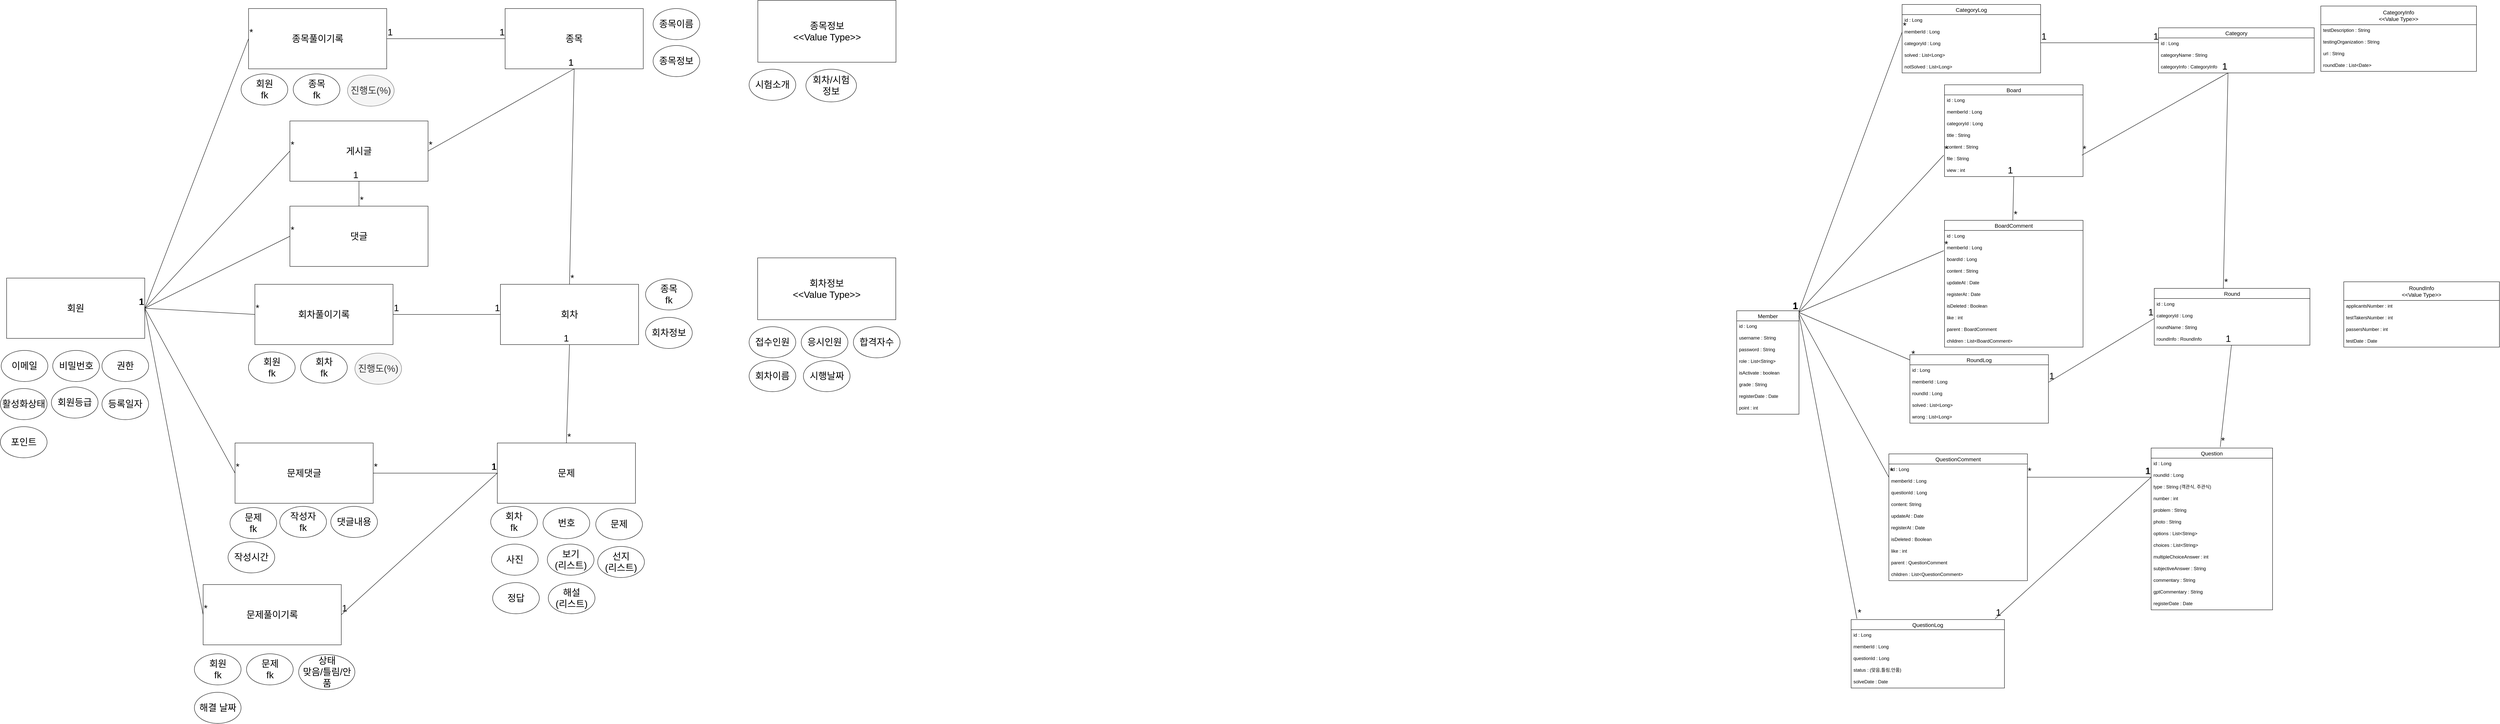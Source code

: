 <mxfile version="22.1.8" type="github">
  <diagram name="페이지-1" id="i8VZhQgX8G7h_lhX3SBD">
    <mxGraphModel dx="2098" dy="2169" grid="0" gridSize="10" guides="1" tooltips="1" connect="1" arrows="1" fold="1" page="0" pageScale="1" pageWidth="827" pageHeight="1169" math="0" shadow="0">
      <root>
        <mxCell id="0" />
        <mxCell id="1" parent="0" />
        <mxCell id="dr8ngow1S_jFv4ohGBRo-5" value="&lt;font style=&quot;font-size: 24px;&quot;&gt;회원&lt;/font&gt;" style="rounded=0;whiteSpace=wrap;html=1;" parent="1" vertex="1">
          <mxGeometry x="-454" y="159" width="355" height="155" as="geometry" />
        </mxCell>
        <mxCell id="dr8ngow1S_jFv4ohGBRo-6" value="&lt;font style=&quot;font-size: 24px;&quot;&gt;문제&lt;/font&gt;" style="rounded=0;whiteSpace=wrap;html=1;" parent="1" vertex="1">
          <mxGeometry x="807" y="583" width="355" height="155" as="geometry" />
        </mxCell>
        <mxCell id="dr8ngow1S_jFv4ohGBRo-9" value="&lt;font style=&quot;font-size: 24px;&quot;&gt;회차&lt;/font&gt;" style="rounded=0;whiteSpace=wrap;html=1;" parent="1" vertex="1">
          <mxGeometry x="815" y="175" width="355" height="155" as="geometry" />
        </mxCell>
        <mxCell id="dr8ngow1S_jFv4ohGBRo-10" value="&lt;span style=&quot;font-size: 24px;&quot;&gt;종목&lt;/span&gt;" style="rounded=0;whiteSpace=wrap;html=1;" parent="1" vertex="1">
          <mxGeometry x="827.05" y="-534" width="355" height="155" as="geometry" />
        </mxCell>
        <mxCell id="dr8ngow1S_jFv4ohGBRo-20" value="" style="endArrow=none;html=1;rounded=0;entryX=0.5;entryY=1;entryDx=0;entryDy=0;exitX=0.5;exitY=0;exitDx=0;exitDy=0;" parent="1" source="dr8ngow1S_jFv4ohGBRo-6" target="dr8ngow1S_jFv4ohGBRo-9" edge="1">
          <mxGeometry relative="1" as="geometry">
            <mxPoint x="723" y="382" as="sourcePoint" />
            <mxPoint x="883" y="382" as="targetPoint" />
          </mxGeometry>
        </mxCell>
        <mxCell id="dr8ngow1S_jFv4ohGBRo-21" value="&lt;font style=&quot;font-size: 24px;&quot;&gt;*&lt;/font&gt;" style="resizable=0;html=1;whiteSpace=wrap;align=left;verticalAlign=bottom;" parent="dr8ngow1S_jFv4ohGBRo-20" connectable="0" vertex="1">
          <mxGeometry x="-1" relative="1" as="geometry" />
        </mxCell>
        <mxCell id="dr8ngow1S_jFv4ohGBRo-22" value="&lt;font style=&quot;font-size: 24px;&quot;&gt;1&lt;/font&gt;" style="resizable=0;html=1;whiteSpace=wrap;align=right;verticalAlign=bottom;" parent="dr8ngow1S_jFv4ohGBRo-20" connectable="0" vertex="1">
          <mxGeometry x="1" relative="1" as="geometry" />
        </mxCell>
        <mxCell id="dr8ngow1S_jFv4ohGBRo-27" value="" style="endArrow=none;html=1;rounded=0;entryX=0.5;entryY=1;entryDx=0;entryDy=0;exitX=0.5;exitY=0;exitDx=0;exitDy=0;" parent="1" source="dr8ngow1S_jFv4ohGBRo-9" target="dr8ngow1S_jFv4ohGBRo-10" edge="1">
          <mxGeometry relative="1" as="geometry">
            <mxPoint x="1002" y="453" as="sourcePoint" />
            <mxPoint x="1000" y="344" as="targetPoint" />
          </mxGeometry>
        </mxCell>
        <mxCell id="dr8ngow1S_jFv4ohGBRo-28" value="&lt;font style=&quot;font-size: 24px;&quot;&gt;*&lt;/font&gt;" style="resizable=0;html=1;whiteSpace=wrap;align=left;verticalAlign=bottom;" parent="dr8ngow1S_jFv4ohGBRo-27" connectable="0" vertex="1">
          <mxGeometry x="-1" relative="1" as="geometry" />
        </mxCell>
        <mxCell id="dr8ngow1S_jFv4ohGBRo-29" value="&lt;font style=&quot;font-size: 24px;&quot;&gt;1&lt;/font&gt;" style="resizable=0;html=1;whiteSpace=wrap;align=right;verticalAlign=bottom;" parent="dr8ngow1S_jFv4ohGBRo-27" connectable="0" vertex="1">
          <mxGeometry x="1" relative="1" as="geometry" />
        </mxCell>
        <mxCell id="dr8ngow1S_jFv4ohGBRo-36" value="" style="endArrow=none;html=1;rounded=0;entryX=0;entryY=0.5;entryDx=0;entryDy=0;exitX=1;exitY=0.5;exitDx=0;exitDy=0;" parent="1" source="dr8ngow1S_jFv4ohGBRo-46" target="dr8ngow1S_jFv4ohGBRo-6" edge="1">
          <mxGeometry relative="1" as="geometry">
            <mxPoint x="582.0" y="776.5" as="sourcePoint" />
            <mxPoint x="-12" y="522" as="targetPoint" />
          </mxGeometry>
        </mxCell>
        <mxCell id="dr8ngow1S_jFv4ohGBRo-37" value="&lt;font style=&quot;font-size: 24px;&quot;&gt;1&lt;/font&gt;" style="resizable=0;html=1;whiteSpace=wrap;align=left;verticalAlign=bottom;" parent="dr8ngow1S_jFv4ohGBRo-36" connectable="0" vertex="1">
          <mxGeometry x="-1" relative="1" as="geometry" />
        </mxCell>
        <mxCell id="dr8ngow1S_jFv4ohGBRo-38" value="&lt;font style=&quot;font-size: 24px;&quot;&gt;1&lt;/font&gt;" style="resizable=0;html=1;whiteSpace=wrap;align=right;verticalAlign=bottom;" parent="dr8ngow1S_jFv4ohGBRo-36" connectable="0" vertex="1">
          <mxGeometry x="1" relative="1" as="geometry" />
        </mxCell>
        <mxCell id="dr8ngow1S_jFv4ohGBRo-46" value="&lt;span style=&quot;font-size: 24px;&quot;&gt;문제풀이기록&lt;/span&gt;" style="rounded=0;whiteSpace=wrap;html=1;" parent="1" vertex="1">
          <mxGeometry x="51" y="947" width="355" height="155" as="geometry" />
        </mxCell>
        <mxCell id="dr8ngow1S_jFv4ohGBRo-47" value="" style="endArrow=none;html=1;rounded=0;exitX=0;exitY=0.5;exitDx=0;exitDy=0;entryX=1;entryY=0.5;entryDx=0;entryDy=0;" parent="1" source="dr8ngow1S_jFv4ohGBRo-46" target="dr8ngow1S_jFv4ohGBRo-5" edge="1">
          <mxGeometry relative="1" as="geometry">
            <mxPoint x="231" y="258" as="sourcePoint" />
            <mxPoint x="-1" y="505" as="targetPoint" />
          </mxGeometry>
        </mxCell>
        <mxCell id="dr8ngow1S_jFv4ohGBRo-48" value="&lt;font style=&quot;font-size: 24px;&quot;&gt;*&lt;/font&gt;" style="resizable=0;html=1;whiteSpace=wrap;align=left;verticalAlign=bottom;" parent="dr8ngow1S_jFv4ohGBRo-47" connectable="0" vertex="1">
          <mxGeometry x="-1" relative="1" as="geometry" />
        </mxCell>
        <mxCell id="dr8ngow1S_jFv4ohGBRo-49" value="&lt;font style=&quot;font-size: 24px;&quot;&gt;1&lt;/font&gt;" style="resizable=0;html=1;whiteSpace=wrap;align=right;verticalAlign=bottom;" parent="dr8ngow1S_jFv4ohGBRo-47" connectable="0" vertex="1">
          <mxGeometry x="1" relative="1" as="geometry" />
        </mxCell>
        <mxCell id="dr8ngow1S_jFv4ohGBRo-61" value="&lt;span style=&quot;font-size: 24px;&quot;&gt;이메일&lt;/span&gt;" style="ellipse;whiteSpace=wrap;html=1;" parent="1" vertex="1">
          <mxGeometry x="-468" y="345" width="120" height="80" as="geometry" />
        </mxCell>
        <mxCell id="dr8ngow1S_jFv4ohGBRo-62" value="&lt;span style=&quot;font-size: 24px;&quot;&gt;비밀번호&lt;/span&gt;" style="ellipse;whiteSpace=wrap;html=1;" parent="1" vertex="1">
          <mxGeometry x="-335.5" y="345" width="120" height="80" as="geometry" />
        </mxCell>
        <mxCell id="dr8ngow1S_jFv4ohGBRo-63" value="&lt;span style=&quot;font-size: 24px;&quot;&gt;권한&lt;/span&gt;" style="ellipse;whiteSpace=wrap;html=1;" parent="1" vertex="1">
          <mxGeometry x="-209" y="345" width="120" height="80" as="geometry" />
        </mxCell>
        <mxCell id="dr8ngow1S_jFv4ohGBRo-65" value="&lt;span style=&quot;font-size: 24px;&quot;&gt;회원&lt;br&gt;fk&lt;br&gt;&lt;/span&gt;" style="ellipse;whiteSpace=wrap;html=1;" parent="1" vertex="1">
          <mxGeometry x="28.5" y="1125" width="120" height="80" as="geometry" />
        </mxCell>
        <mxCell id="dr8ngow1S_jFv4ohGBRo-66" value="&lt;span style=&quot;font-size: 24px;&quot;&gt;문제&lt;br&gt;fk&lt;br&gt;&lt;/span&gt;" style="ellipse;whiteSpace=wrap;html=1;" parent="1" vertex="1">
          <mxGeometry x="162.5" y="1125" width="120" height="80" as="geometry" />
        </mxCell>
        <mxCell id="dr8ngow1S_jFv4ohGBRo-68" value="&lt;span style=&quot;font-size: 24px;&quot;&gt;활성화상태&lt;/span&gt;" style="ellipse;whiteSpace=wrap;html=1;" parent="1" vertex="1">
          <mxGeometry x="-470" y="443" width="120" height="80" as="geometry" />
        </mxCell>
        <mxCell id="dr8ngow1S_jFv4ohGBRo-69" value="&lt;span style=&quot;font-size: 24px;&quot;&gt;회원등급&lt;/span&gt;" style="ellipse;whiteSpace=wrap;html=1;" parent="1" vertex="1">
          <mxGeometry x="-339" y="439" width="120" height="80" as="geometry" />
        </mxCell>
        <mxCell id="dr8ngow1S_jFv4ohGBRo-70" value="&lt;span style=&quot;font-size: 24px;&quot;&gt;등록일자&lt;/span&gt;" style="ellipse;whiteSpace=wrap;html=1;" parent="1" vertex="1">
          <mxGeometry x="-209" y="443" width="120" height="80" as="geometry" />
        </mxCell>
        <mxCell id="dr8ngow1S_jFv4ohGBRo-71" value="&lt;span style=&quot;font-size: 24px;&quot;&gt;번호&lt;/span&gt;" style="ellipse;whiteSpace=wrap;html=1;" parent="1" vertex="1">
          <mxGeometry x="924.5" y="749" width="120" height="80" as="geometry" />
        </mxCell>
        <mxCell id="dr8ngow1S_jFv4ohGBRo-77" value="" style="endArrow=none;html=1;rounded=0;entryX=0;entryY=0.5;entryDx=0;entryDy=0;exitX=1;exitY=0.5;exitDx=0;exitDy=0;" parent="1" source="dr8ngow1S_jFv4ohGBRo-80" target="dr8ngow1S_jFv4ohGBRo-9" edge="1">
          <mxGeometry relative="1" as="geometry">
            <mxPoint x="574.0" y="520.5" as="sourcePoint" />
            <mxPoint x="799" y="264" as="targetPoint" />
          </mxGeometry>
        </mxCell>
        <mxCell id="dr8ngow1S_jFv4ohGBRo-78" value="&lt;font style=&quot;font-size: 24px;&quot;&gt;1&lt;/font&gt;" style="resizable=0;html=1;whiteSpace=wrap;align=left;verticalAlign=bottom;" parent="dr8ngow1S_jFv4ohGBRo-77" connectable="0" vertex="1">
          <mxGeometry x="-1" relative="1" as="geometry" />
        </mxCell>
        <mxCell id="dr8ngow1S_jFv4ohGBRo-79" value="&lt;font style=&quot;font-size: 24px;&quot;&gt;1&lt;/font&gt;" style="resizable=0;html=1;whiteSpace=wrap;align=right;verticalAlign=bottom;" parent="dr8ngow1S_jFv4ohGBRo-77" connectable="0" vertex="1">
          <mxGeometry x="1" relative="1" as="geometry" />
        </mxCell>
        <mxCell id="dr8ngow1S_jFv4ohGBRo-80" value="&lt;span style=&quot;font-size: 24px;&quot;&gt;회차풀이기록&lt;/span&gt;" style="rounded=0;whiteSpace=wrap;html=1;" parent="1" vertex="1">
          <mxGeometry x="184" y="175" width="355" height="155" as="geometry" />
        </mxCell>
        <mxCell id="dr8ngow1S_jFv4ohGBRo-81" value="" style="endArrow=none;html=1;rounded=0;exitX=0;exitY=0.5;exitDx=0;exitDy=0;entryX=1;entryY=0.5;entryDx=0;entryDy=0;" parent="1" source="dr8ngow1S_jFv4ohGBRo-80" target="dr8ngow1S_jFv4ohGBRo-5" edge="1">
          <mxGeometry relative="1" as="geometry">
            <mxPoint x="223" y="2" as="sourcePoint" />
            <mxPoint x="-35" y="-16" as="targetPoint" />
          </mxGeometry>
        </mxCell>
        <mxCell id="dr8ngow1S_jFv4ohGBRo-82" value="&lt;font style=&quot;font-size: 24px;&quot;&gt;*&lt;/font&gt;" style="resizable=0;html=1;whiteSpace=wrap;align=left;verticalAlign=bottom;" parent="dr8ngow1S_jFv4ohGBRo-81" connectable="0" vertex="1">
          <mxGeometry x="-1" relative="1" as="geometry" />
        </mxCell>
        <mxCell id="dr8ngow1S_jFv4ohGBRo-83" value="&lt;font style=&quot;font-size: 24px;&quot;&gt;1&lt;/font&gt;" style="resizable=0;html=1;whiteSpace=wrap;align=right;verticalAlign=bottom;" parent="dr8ngow1S_jFv4ohGBRo-81" connectable="0" vertex="1">
          <mxGeometry x="1" relative="1" as="geometry" />
        </mxCell>
        <mxCell id="dr8ngow1S_jFv4ohGBRo-86" value="" style="endArrow=none;html=1;rounded=0;entryX=0;entryY=0.5;entryDx=0;entryDy=0;exitX=1;exitY=0.5;exitDx=0;exitDy=0;" parent="1" source="dr8ngow1S_jFv4ohGBRo-89" target="dr8ngow1S_jFv4ohGBRo-10" edge="1">
          <mxGeometry relative="1" as="geometry">
            <mxPoint x="563.75" y="115.5" as="sourcePoint" />
            <mxPoint x="804.75" y="-152" as="targetPoint" />
          </mxGeometry>
        </mxCell>
        <mxCell id="dr8ngow1S_jFv4ohGBRo-87" value="&lt;font style=&quot;font-size: 24px;&quot;&gt;1&lt;/font&gt;" style="resizable=0;html=1;whiteSpace=wrap;align=left;verticalAlign=bottom;" parent="dr8ngow1S_jFv4ohGBRo-86" connectable="0" vertex="1">
          <mxGeometry x="-1" relative="1" as="geometry" />
        </mxCell>
        <mxCell id="dr8ngow1S_jFv4ohGBRo-88" value="&lt;font style=&quot;font-size: 24px;&quot;&gt;1&lt;/font&gt;" style="resizable=0;html=1;whiteSpace=wrap;align=right;verticalAlign=bottom;" parent="dr8ngow1S_jFv4ohGBRo-86" connectable="0" vertex="1">
          <mxGeometry x="1" relative="1" as="geometry" />
        </mxCell>
        <mxCell id="dr8ngow1S_jFv4ohGBRo-89" value="&lt;span style=&quot;font-size: 24px;&quot;&gt;종목풀이기록&lt;/span&gt;" style="rounded=0;whiteSpace=wrap;html=1;" parent="1" vertex="1">
          <mxGeometry x="167.75" y="-534" width="355" height="155" as="geometry" />
        </mxCell>
        <mxCell id="dr8ngow1S_jFv4ohGBRo-90" value="" style="endArrow=none;html=1;rounded=0;exitX=0;exitY=0.5;exitDx=0;exitDy=0;entryX=1;entryY=0.5;entryDx=0;entryDy=0;" parent="1" source="dr8ngow1S_jFv4ohGBRo-89" target="dr8ngow1S_jFv4ohGBRo-5" edge="1">
          <mxGeometry relative="1" as="geometry">
            <mxPoint x="208" y="-213" as="sourcePoint" />
            <mxPoint x="-42" y="26" as="targetPoint" />
          </mxGeometry>
        </mxCell>
        <mxCell id="dr8ngow1S_jFv4ohGBRo-91" value="&lt;font style=&quot;font-size: 24px;&quot;&gt;*&lt;/font&gt;" style="resizable=0;html=1;whiteSpace=wrap;align=left;verticalAlign=bottom;" parent="dr8ngow1S_jFv4ohGBRo-90" connectable="0" vertex="1">
          <mxGeometry x="-1" relative="1" as="geometry" />
        </mxCell>
        <mxCell id="dr8ngow1S_jFv4ohGBRo-92" value="&lt;font style=&quot;font-size: 24px;&quot;&gt;1&lt;/font&gt;" style="resizable=0;html=1;whiteSpace=wrap;align=right;verticalAlign=bottom;" parent="dr8ngow1S_jFv4ohGBRo-90" connectable="0" vertex="1">
          <mxGeometry x="1" relative="1" as="geometry" />
        </mxCell>
        <mxCell id="dr8ngow1S_jFv4ohGBRo-93" value="&lt;span style=&quot;font-size: 24px;&quot;&gt;상태&lt;br&gt;맞음/틀림/안품&lt;br&gt;&lt;/span&gt;" style="ellipse;whiteSpace=wrap;html=1;" parent="1" vertex="1">
          <mxGeometry x="296.5" y="1127" width="144.5" height="90" as="geometry" />
        </mxCell>
        <mxCell id="dr8ngow1S_jFv4ohGBRo-94" value="&lt;span style=&quot;font-size: 24px;&quot;&gt;회원&lt;br&gt;fk&lt;br&gt;&lt;/span&gt;" style="ellipse;whiteSpace=wrap;html=1;" parent="1" vertex="1">
          <mxGeometry x="167.5" y="349" width="120" height="80" as="geometry" />
        </mxCell>
        <mxCell id="dr8ngow1S_jFv4ohGBRo-95" value="&lt;span style=&quot;font-size: 24px;&quot;&gt;회차&lt;br&gt;fk&lt;br&gt;&lt;/span&gt;" style="ellipse;whiteSpace=wrap;html=1;" parent="1" vertex="1">
          <mxGeometry x="301.5" y="349" width="120" height="80" as="geometry" />
        </mxCell>
        <mxCell id="dr8ngow1S_jFv4ohGBRo-97" value="&lt;span style=&quot;font-size: 24px;&quot;&gt;해결 날짜&lt;br&gt;&lt;/span&gt;" style="ellipse;whiteSpace=wrap;html=1;" parent="1" vertex="1">
          <mxGeometry x="28.5" y="1224" width="120" height="80" as="geometry" />
        </mxCell>
        <mxCell id="dr8ngow1S_jFv4ohGBRo-98" value="&lt;span style=&quot;font-size: 24px;&quot;&gt;문제&lt;/span&gt;" style="ellipse;whiteSpace=wrap;html=1;" parent="1" vertex="1">
          <mxGeometry x="1060" y="752" width="120" height="80" as="geometry" />
        </mxCell>
        <mxCell id="dr8ngow1S_jFv4ohGBRo-99" value="&lt;span style=&quot;font-size: 24px;&quot;&gt;사진&lt;/span&gt;" style="ellipse;whiteSpace=wrap;html=1;" parent="1" vertex="1">
          <mxGeometry x="792" y="843" width="120" height="80" as="geometry" />
        </mxCell>
        <mxCell id="dr8ngow1S_jFv4ohGBRo-100" value="&lt;span style=&quot;font-size: 24px;&quot;&gt;선지&lt;br&gt;(리스트)&lt;/span&gt;" style="ellipse;whiteSpace=wrap;html=1;" parent="1" vertex="1">
          <mxGeometry x="1065" y="849" width="120" height="80" as="geometry" />
        </mxCell>
        <mxCell id="dr8ngow1S_jFv4ohGBRo-104" value="&lt;span style=&quot;font-size: 24px;&quot;&gt;보기&lt;br&gt;(리스트)&lt;br&gt;&lt;/span&gt;" style="ellipse;whiteSpace=wrap;html=1;" parent="1" vertex="1">
          <mxGeometry x="935.5" y="843" width="120" height="80" as="geometry" />
        </mxCell>
        <mxCell id="dr8ngow1S_jFv4ohGBRo-106" value="&lt;span style=&quot;font-size: 24px;&quot;&gt;정답&lt;/span&gt;" style="ellipse;whiteSpace=wrap;html=1;" parent="1" vertex="1">
          <mxGeometry x="795" y="942" width="120" height="80" as="geometry" />
        </mxCell>
        <mxCell id="dr8ngow1S_jFv4ohGBRo-107" value="&lt;span style=&quot;font-size: 24px;&quot;&gt;해설&lt;br&gt;(리스트)&lt;br&gt;&lt;/span&gt;" style="ellipse;whiteSpace=wrap;html=1;" parent="1" vertex="1">
          <mxGeometry x="938" y="942" width="120" height="80" as="geometry" />
        </mxCell>
        <mxCell id="dr8ngow1S_jFv4ohGBRo-108" value="&lt;font style=&quot;font-size: 24px;&quot;&gt;문제댓글&lt;/font&gt;" style="rounded=0;whiteSpace=wrap;html=1;" parent="1" vertex="1">
          <mxGeometry x="133" y="583" width="355" height="155" as="geometry" />
        </mxCell>
        <mxCell id="dr8ngow1S_jFv4ohGBRo-112" value="" style="endArrow=none;html=1;rounded=0;entryX=0;entryY=0.5;entryDx=0;entryDy=0;exitX=1;exitY=0.5;exitDx=0;exitDy=0;" parent="1" source="dr8ngow1S_jFv4ohGBRo-108" target="dr8ngow1S_jFv4ohGBRo-6" edge="1">
          <mxGeometry relative="1" as="geometry">
            <mxPoint x="1247" y="739" as="sourcePoint" />
            <mxPoint x="1253" y="536" as="targetPoint" />
          </mxGeometry>
        </mxCell>
        <mxCell id="dr8ngow1S_jFv4ohGBRo-113" value="&lt;font style=&quot;font-size: 24px;&quot;&gt;*&lt;/font&gt;" style="resizable=0;html=1;whiteSpace=wrap;align=left;verticalAlign=bottom;" parent="dr8ngow1S_jFv4ohGBRo-112" connectable="0" vertex="1">
          <mxGeometry x="-1" relative="1" as="geometry" />
        </mxCell>
        <mxCell id="dr8ngow1S_jFv4ohGBRo-114" value="&lt;font style=&quot;font-size: 24px;&quot;&gt;1&lt;/font&gt;" style="resizable=0;html=1;whiteSpace=wrap;align=right;verticalAlign=bottom;" parent="dr8ngow1S_jFv4ohGBRo-112" connectable="0" vertex="1">
          <mxGeometry x="1" relative="1" as="geometry" />
        </mxCell>
        <mxCell id="dr8ngow1S_jFv4ohGBRo-118" value="&lt;span style=&quot;font-size: 24px;&quot;&gt;진행도(%)&lt;br&gt;&lt;/span&gt;" style="ellipse;whiteSpace=wrap;html=1;fillColor=#f5f5f5;fontColor=#333333;strokeColor=#666666;" parent="1" vertex="1">
          <mxGeometry x="441" y="352" width="120" height="80" as="geometry" />
        </mxCell>
        <mxCell id="dr8ngow1S_jFv4ohGBRo-119" value="&lt;span style=&quot;font-size: 24px;&quot;&gt;회차&lt;br&gt;fk&lt;br&gt;&lt;/span&gt;" style="ellipse;whiteSpace=wrap;html=1;" parent="1" vertex="1">
          <mxGeometry x="790" y="746" width="120" height="80" as="geometry" />
        </mxCell>
        <mxCell id="dr8ngow1S_jFv4ohGBRo-120" value="&lt;span style=&quot;font-size: 24px;&quot;&gt;문제&lt;br&gt;fk&lt;br&gt;&lt;/span&gt;" style="ellipse;whiteSpace=wrap;html=1;" parent="1" vertex="1">
          <mxGeometry x="120" y="749" width="120" height="80" as="geometry" />
        </mxCell>
        <mxCell id="dr8ngow1S_jFv4ohGBRo-121" value="&lt;span style=&quot;font-size: 24px;&quot;&gt;종목&lt;br&gt;fk&lt;br&gt;&lt;/span&gt;" style="ellipse;whiteSpace=wrap;html=1;" parent="1" vertex="1">
          <mxGeometry x="1188" y="161" width="120" height="80" as="geometry" />
        </mxCell>
        <mxCell id="dr8ngow1S_jFv4ohGBRo-123" value="&lt;span style=&quot;font-size: 24px;&quot;&gt;접수인원&lt;br&gt;&lt;/span&gt;" style="ellipse;whiteSpace=wrap;html=1;" parent="1" vertex="1">
          <mxGeometry x="1454" y="284" width="120" height="80" as="geometry" />
        </mxCell>
        <mxCell id="dr8ngow1S_jFv4ohGBRo-124" value="&lt;span style=&quot;font-size: 24px;&quot;&gt;합격자수&lt;br&gt;&lt;/span&gt;" style="ellipse;whiteSpace=wrap;html=1;" parent="1" vertex="1">
          <mxGeometry x="1722" y="284" width="120" height="80" as="geometry" />
        </mxCell>
        <mxCell id="dr8ngow1S_jFv4ohGBRo-125" value="&lt;span style=&quot;font-size: 24px;&quot;&gt;응시인원&lt;br&gt;&lt;/span&gt;" style="ellipse;whiteSpace=wrap;html=1;" parent="1" vertex="1">
          <mxGeometry x="1588" y="284" width="120" height="80" as="geometry" />
        </mxCell>
        <mxCell id="dr8ngow1S_jFv4ohGBRo-126" value="&lt;span style=&quot;font-size: 24px;&quot;&gt;작성자&lt;br&gt;fk&lt;br&gt;&lt;/span&gt;" style="ellipse;whiteSpace=wrap;html=1;" parent="1" vertex="1">
          <mxGeometry x="248" y="746" width="120" height="80" as="geometry" />
        </mxCell>
        <mxCell id="dr8ngow1S_jFv4ohGBRo-127" value="&lt;span style=&quot;font-size: 24px;&quot;&gt;댓글내용&lt;/span&gt;" style="ellipse;whiteSpace=wrap;html=1;" parent="1" vertex="1">
          <mxGeometry x="379" y="746" width="120" height="80" as="geometry" />
        </mxCell>
        <mxCell id="dr8ngow1S_jFv4ohGBRo-131" value="" style="endArrow=none;html=1;rounded=0;entryX=1;entryY=0.5;entryDx=0;entryDy=0;exitX=0;exitY=0.5;exitDx=0;exitDy=0;" parent="1" source="dr8ngow1S_jFv4ohGBRo-108" target="dr8ngow1S_jFv4ohGBRo-5" edge="1">
          <mxGeometry relative="1" as="geometry">
            <mxPoint x="483" y="777" as="sourcePoint" />
            <mxPoint x="818" y="766" as="targetPoint" />
          </mxGeometry>
        </mxCell>
        <mxCell id="dr8ngow1S_jFv4ohGBRo-132" value="&lt;font style=&quot;font-size: 24px;&quot;&gt;*&lt;/font&gt;" style="resizable=0;html=1;whiteSpace=wrap;align=left;verticalAlign=bottom;" parent="dr8ngow1S_jFv4ohGBRo-131" connectable="0" vertex="1">
          <mxGeometry x="-1" relative="1" as="geometry" />
        </mxCell>
        <mxCell id="dr8ngow1S_jFv4ohGBRo-133" value="&lt;font style=&quot;font-size: 24px;&quot;&gt;1&lt;/font&gt;" style="resizable=0;html=1;whiteSpace=wrap;align=right;verticalAlign=bottom;" parent="dr8ngow1S_jFv4ohGBRo-131" connectable="0" vertex="1">
          <mxGeometry x="1" relative="1" as="geometry" />
        </mxCell>
        <mxCell id="dr8ngow1S_jFv4ohGBRo-135" value="&lt;span style=&quot;font-size: 24px;&quot;&gt;작성시간&lt;/span&gt;" style="ellipse;whiteSpace=wrap;html=1;" parent="1" vertex="1">
          <mxGeometry x="115" y="837" width="120" height="80" as="geometry" />
        </mxCell>
        <mxCell id="dr8ngow1S_jFv4ohGBRo-136" value="&lt;span style=&quot;font-size: 24px;&quot;&gt;회차이름&lt;br&gt;&lt;/span&gt;" style="ellipse;whiteSpace=wrap;html=1;" parent="1" vertex="1">
          <mxGeometry x="1454" y="371" width="120" height="80" as="geometry" />
        </mxCell>
        <mxCell id="dr8ngow1S_jFv4ohGBRo-138" value="&lt;span style=&quot;font-size: 24px;&quot;&gt;시행날짜&lt;br&gt;&lt;/span&gt;" style="ellipse;whiteSpace=wrap;html=1;" parent="1" vertex="1">
          <mxGeometry x="1593.5" y="371" width="120" height="80" as="geometry" />
        </mxCell>
        <mxCell id="dr8ngow1S_jFv4ohGBRo-139" value="&lt;span style=&quot;font-size: 24px;&quot;&gt;회원&lt;br&gt;fk&lt;br&gt;&lt;/span&gt;" style="ellipse;whiteSpace=wrap;html=1;" parent="1" vertex="1">
          <mxGeometry x="148.5" y="-366" width="120" height="80" as="geometry" />
        </mxCell>
        <mxCell id="dr8ngow1S_jFv4ohGBRo-140" value="&lt;span style=&quot;font-size: 24px;&quot;&gt;종목&lt;br&gt;fk&lt;br&gt;&lt;/span&gt;" style="ellipse;whiteSpace=wrap;html=1;" parent="1" vertex="1">
          <mxGeometry x="282.5" y="-366" width="120" height="80" as="geometry" />
        </mxCell>
        <mxCell id="dr8ngow1S_jFv4ohGBRo-141" value="&lt;span style=&quot;font-size: 24px;&quot;&gt;진행도(%)&lt;br&gt;&lt;/span&gt;" style="ellipse;whiteSpace=wrap;html=1;fillColor=#f5f5f5;fontColor=#333333;strokeColor=#666666;" parent="1" vertex="1">
          <mxGeometry x="422" y="-363" width="120" height="80" as="geometry" />
        </mxCell>
        <mxCell id="dr8ngow1S_jFv4ohGBRo-144" value="&lt;font style=&quot;font-size: 24px;&quot;&gt;회차정보&lt;br&gt;&amp;lt;&amp;lt;Value Type&amp;gt;&amp;gt;&lt;br&gt;&lt;/font&gt;" style="rounded=0;whiteSpace=wrap;html=1;" parent="1" vertex="1">
          <mxGeometry x="1476" y="107" width="355" height="159" as="geometry" />
        </mxCell>
        <mxCell id="dr8ngow1S_jFv4ohGBRo-145" value="&lt;span style=&quot;font-size: 24px;&quot;&gt;회차정보&lt;br&gt;&lt;/span&gt;" style="ellipse;whiteSpace=wrap;html=1;" parent="1" vertex="1">
          <mxGeometry x="1188" y="260" width="120" height="80" as="geometry" />
        </mxCell>
        <mxCell id="dr8ngow1S_jFv4ohGBRo-146" value="&lt;span style=&quot;font-size: 24px;&quot;&gt;종목이름&lt;br&gt;&lt;/span&gt;" style="ellipse;whiteSpace=wrap;html=1;" parent="1" vertex="1">
          <mxGeometry x="1207.3" y="-534" width="120" height="80" as="geometry" />
        </mxCell>
        <mxCell id="dr8ngow1S_jFv4ohGBRo-147" value="&lt;span style=&quot;font-size: 24px;&quot;&gt;종목정보&lt;br&gt;&lt;/span&gt;" style="ellipse;whiteSpace=wrap;html=1;" parent="1" vertex="1">
          <mxGeometry x="1207.3" y="-439" width="120" height="80" as="geometry" />
        </mxCell>
        <mxCell id="dr8ngow1S_jFv4ohGBRo-152" value="&lt;span style=&quot;font-size: 24px;&quot;&gt;시험소개&lt;br&gt;&lt;/span&gt;" style="ellipse;whiteSpace=wrap;html=1;" parent="1" vertex="1">
          <mxGeometry x="1454" y="-378" width="120" height="80" as="geometry" />
        </mxCell>
        <mxCell id="dr8ngow1S_jFv4ohGBRo-153" value="&lt;font style=&quot;font-size: 24px;&quot;&gt;종목정보&lt;br&gt;&amp;lt;&amp;lt;Value Type&amp;gt;&amp;gt;&lt;br&gt;&lt;/font&gt;" style="rounded=0;whiteSpace=wrap;html=1;" parent="1" vertex="1">
          <mxGeometry x="1476.5" y="-555" width="355" height="159" as="geometry" />
        </mxCell>
        <mxCell id="dr8ngow1S_jFv4ohGBRo-154" value="&lt;span style=&quot;font-size: 24px;&quot;&gt;회차/시험&lt;br&gt;정보&lt;br&gt;&lt;/span&gt;" style="ellipse;whiteSpace=wrap;html=1;" parent="1" vertex="1">
          <mxGeometry x="1600" y="-378" width="130" height="84" as="geometry" />
        </mxCell>
        <mxCell id="dr8ngow1S_jFv4ohGBRo-155" value="&lt;span style=&quot;font-size: 24px;&quot;&gt;게시글&lt;/span&gt;" style="rounded=0;whiteSpace=wrap;html=1;" parent="1" vertex="1">
          <mxGeometry x="274" y="-245" width="355" height="155" as="geometry" />
        </mxCell>
        <mxCell id="dr8ngow1S_jFv4ohGBRo-156" value="" style="endArrow=none;html=1;rounded=0;entryX=0.5;entryY=1;entryDx=0;entryDy=0;exitX=1;exitY=0.5;exitDx=0;exitDy=0;" parent="1" source="dr8ngow1S_jFv4ohGBRo-155" target="dr8ngow1S_jFv4ohGBRo-10" edge="1">
          <mxGeometry relative="1" as="geometry">
            <mxPoint x="1007.3" y="-37" as="sourcePoint" />
            <mxPoint x="1014.3" y="-369" as="targetPoint" />
          </mxGeometry>
        </mxCell>
        <mxCell id="dr8ngow1S_jFv4ohGBRo-157" value="&lt;font style=&quot;font-size: 24px;&quot;&gt;*&lt;/font&gt;" style="resizable=0;html=1;whiteSpace=wrap;align=left;verticalAlign=bottom;" parent="dr8ngow1S_jFv4ohGBRo-156" connectable="0" vertex="1">
          <mxGeometry x="-1" relative="1" as="geometry" />
        </mxCell>
        <mxCell id="dr8ngow1S_jFv4ohGBRo-158" value="&lt;font style=&quot;font-size: 24px;&quot;&gt;1&lt;/font&gt;" style="resizable=0;html=1;whiteSpace=wrap;align=right;verticalAlign=bottom;" parent="dr8ngow1S_jFv4ohGBRo-156" connectable="0" vertex="1">
          <mxGeometry x="1" relative="1" as="geometry" />
        </mxCell>
        <mxCell id="dr8ngow1S_jFv4ohGBRo-159" value="" style="endArrow=none;html=1;rounded=0;entryX=1;entryY=0.5;entryDx=0;entryDy=0;exitX=0;exitY=0.5;exitDx=0;exitDy=0;" parent="1" source="dr8ngow1S_jFv4ohGBRo-155" target="dr8ngow1S_jFv4ohGBRo-5" edge="1">
          <mxGeometry relative="1" as="geometry">
            <mxPoint x="639" y="-110" as="sourcePoint" />
            <mxPoint x="1015" y="-369" as="targetPoint" />
          </mxGeometry>
        </mxCell>
        <mxCell id="dr8ngow1S_jFv4ohGBRo-160" value="&lt;font style=&quot;font-size: 24px;&quot;&gt;*&lt;/font&gt;" style="resizable=0;html=1;whiteSpace=wrap;align=left;verticalAlign=bottom;" parent="dr8ngow1S_jFv4ohGBRo-159" connectable="0" vertex="1">
          <mxGeometry x="-1" relative="1" as="geometry" />
        </mxCell>
        <mxCell id="dr8ngow1S_jFv4ohGBRo-161" value="&lt;font style=&quot;font-size: 24px;&quot;&gt;1&lt;/font&gt;" style="resizable=0;html=1;whiteSpace=wrap;align=right;verticalAlign=bottom;" parent="dr8ngow1S_jFv4ohGBRo-159" connectable="0" vertex="1">
          <mxGeometry x="1" relative="1" as="geometry" />
        </mxCell>
        <mxCell id="dr8ngow1S_jFv4ohGBRo-162" value="&lt;span style=&quot;font-size: 24px;&quot;&gt;댓글&lt;/span&gt;" style="rounded=0;whiteSpace=wrap;html=1;" parent="1" vertex="1">
          <mxGeometry x="274" y="-26" width="355" height="155" as="geometry" />
        </mxCell>
        <mxCell id="dr8ngow1S_jFv4ohGBRo-163" value="" style="endArrow=none;html=1;rounded=0;entryX=0.5;entryY=1;entryDx=0;entryDy=0;exitX=0.5;exitY=0;exitDx=0;exitDy=0;" parent="1" source="dr8ngow1S_jFv4ohGBRo-162" target="dr8ngow1S_jFv4ohGBRo-155" edge="1">
          <mxGeometry relative="1" as="geometry">
            <mxPoint x="639" y="-157" as="sourcePoint" />
            <mxPoint x="1015" y="-369" as="targetPoint" />
          </mxGeometry>
        </mxCell>
        <mxCell id="dr8ngow1S_jFv4ohGBRo-164" value="&lt;font style=&quot;font-size: 24px;&quot;&gt;*&lt;/font&gt;" style="resizable=0;html=1;whiteSpace=wrap;align=left;verticalAlign=bottom;" parent="dr8ngow1S_jFv4ohGBRo-163" connectable="0" vertex="1">
          <mxGeometry x="-1" relative="1" as="geometry" />
        </mxCell>
        <mxCell id="dr8ngow1S_jFv4ohGBRo-165" value="&lt;font style=&quot;font-size: 24px;&quot;&gt;1&lt;/font&gt;" style="resizable=0;html=1;whiteSpace=wrap;align=right;verticalAlign=bottom;" parent="dr8ngow1S_jFv4ohGBRo-163" connectable="0" vertex="1">
          <mxGeometry x="1" relative="1" as="geometry" />
        </mxCell>
        <mxCell id="dr8ngow1S_jFv4ohGBRo-166" value="" style="endArrow=none;html=1;rounded=0;entryX=1;entryY=0.5;entryDx=0;entryDy=0;exitX=0;exitY=0.5;exitDx=0;exitDy=0;" parent="1" source="dr8ngow1S_jFv4ohGBRo-162" target="dr8ngow1S_jFv4ohGBRo-5" edge="1">
          <mxGeometry relative="1" as="geometry">
            <mxPoint x="284" y="-157" as="sourcePoint" />
            <mxPoint x="-89" y="247" as="targetPoint" />
          </mxGeometry>
        </mxCell>
        <mxCell id="dr8ngow1S_jFv4ohGBRo-167" value="&lt;font style=&quot;font-size: 24px;&quot;&gt;*&lt;/font&gt;" style="resizable=0;html=1;whiteSpace=wrap;align=left;verticalAlign=bottom;" parent="dr8ngow1S_jFv4ohGBRo-166" connectable="0" vertex="1">
          <mxGeometry x="-1" relative="1" as="geometry" />
        </mxCell>
        <mxCell id="dr8ngow1S_jFv4ohGBRo-168" value="&lt;font style=&quot;font-size: 24px;&quot;&gt;1&lt;/font&gt;" style="resizable=0;html=1;whiteSpace=wrap;align=right;verticalAlign=bottom;" parent="dr8ngow1S_jFv4ohGBRo-166" connectable="0" vertex="1">
          <mxGeometry x="1" relative="1" as="geometry" />
        </mxCell>
        <mxCell id="dr8ngow1S_jFv4ohGBRo-169" value="&lt;span style=&quot;font-size: 24px;&quot;&gt;포인트&lt;/span&gt;" style="ellipse;whiteSpace=wrap;html=1;" parent="1" vertex="1">
          <mxGeometry x="-470" y="541" width="120" height="80" as="geometry" />
        </mxCell>
        <mxCell id="dr8ngow1S_jFv4ohGBRo-363" value="" style="endArrow=none;html=1;rounded=0;exitX=0.5;exitY=0;exitDx=0;exitDy=0;" parent="1" target="dr8ngow1S_jFv4ohGBRo-500" edge="1">
          <mxGeometry relative="1" as="geometry">
            <mxPoint x="5234.5" y="593.5" as="sourcePoint" />
            <mxPoint x="5242.5" y="340.5" as="targetPoint" />
          </mxGeometry>
        </mxCell>
        <mxCell id="dr8ngow1S_jFv4ohGBRo-364" value="&lt;font style=&quot;font-size: 24px;&quot;&gt;*&lt;/font&gt;" style="resizable=0;html=1;whiteSpace=wrap;align=left;verticalAlign=bottom;" parent="dr8ngow1S_jFv4ohGBRo-363" connectable="0" vertex="1">
          <mxGeometry x="-1" relative="1" as="geometry" />
        </mxCell>
        <mxCell id="dr8ngow1S_jFv4ohGBRo-365" value="&lt;font style=&quot;font-size: 24px;&quot;&gt;1&lt;/font&gt;" style="resizable=0;html=1;whiteSpace=wrap;align=right;verticalAlign=bottom;" parent="dr8ngow1S_jFv4ohGBRo-363" connectable="0" vertex="1">
          <mxGeometry x="1" relative="1" as="geometry" />
        </mxCell>
        <mxCell id="dr8ngow1S_jFv4ohGBRo-366" value="" style="endArrow=none;html=1;rounded=0;entryX=0.5;entryY=1;entryDx=0;entryDy=0;exitX=0.5;exitY=0;exitDx=0;exitDy=0;" parent="1" edge="1">
          <mxGeometry relative="1" as="geometry">
            <mxPoint x="5242.5" y="185.5" as="sourcePoint" />
            <mxPoint x="5254.55" y="-368.5" as="targetPoint" />
          </mxGeometry>
        </mxCell>
        <mxCell id="dr8ngow1S_jFv4ohGBRo-367" value="&lt;font style=&quot;font-size: 24px;&quot;&gt;*&lt;/font&gt;" style="resizable=0;html=1;whiteSpace=wrap;align=left;verticalAlign=bottom;" parent="dr8ngow1S_jFv4ohGBRo-366" connectable="0" vertex="1">
          <mxGeometry x="-1" relative="1" as="geometry" />
        </mxCell>
        <mxCell id="dr8ngow1S_jFv4ohGBRo-368" value="&lt;font style=&quot;font-size: 24px;&quot;&gt;1&lt;/font&gt;" style="resizable=0;html=1;whiteSpace=wrap;align=right;verticalAlign=bottom;" parent="dr8ngow1S_jFv4ohGBRo-366" connectable="0" vertex="1">
          <mxGeometry x="1" relative="1" as="geometry" />
        </mxCell>
        <mxCell id="dr8ngow1S_jFv4ohGBRo-369" value="" style="endArrow=none;html=1;rounded=0;entryX=0;entryY=0.5;entryDx=0;entryDy=0;exitX=1;exitY=0.5;exitDx=0;exitDy=0;" parent="1" edge="1">
          <mxGeometry relative="1" as="geometry">
            <mxPoint x="4656" y="1035" as="sourcePoint" />
            <mxPoint x="5057.0" y="671" as="targetPoint" />
          </mxGeometry>
        </mxCell>
        <mxCell id="dr8ngow1S_jFv4ohGBRo-370" value="&lt;font style=&quot;font-size: 24px;&quot;&gt;1&lt;/font&gt;" style="resizable=0;html=1;whiteSpace=wrap;align=left;verticalAlign=bottom;" parent="dr8ngow1S_jFv4ohGBRo-369" connectable="0" vertex="1">
          <mxGeometry x="-1" relative="1" as="geometry" />
        </mxCell>
        <mxCell id="dr8ngow1S_jFv4ohGBRo-371" value="&lt;font style=&quot;font-size: 24px;&quot;&gt;1&lt;/font&gt;" style="resizable=0;html=1;whiteSpace=wrap;align=right;verticalAlign=bottom;" parent="dr8ngow1S_jFv4ohGBRo-369" connectable="0" vertex="1">
          <mxGeometry x="1" relative="1" as="geometry" />
        </mxCell>
        <mxCell id="dr8ngow1S_jFv4ohGBRo-373" value="" style="endArrow=none;html=1;rounded=0;exitX=0;exitY=0.5;exitDx=0;exitDy=0;entryX=1;entryY=0.5;entryDx=0;entryDy=0;" parent="1" edge="1">
          <mxGeometry relative="1" as="geometry">
            <mxPoint x="4301" y="1035" as="sourcePoint" />
            <mxPoint x="4151" y="247" as="targetPoint" />
          </mxGeometry>
        </mxCell>
        <mxCell id="dr8ngow1S_jFv4ohGBRo-374" value="&lt;font style=&quot;font-size: 24px;&quot;&gt;*&lt;/font&gt;" style="resizable=0;html=1;whiteSpace=wrap;align=left;verticalAlign=bottom;" parent="dr8ngow1S_jFv4ohGBRo-373" connectable="0" vertex="1">
          <mxGeometry x="-1" relative="1" as="geometry" />
        </mxCell>
        <mxCell id="dr8ngow1S_jFv4ohGBRo-375" value="&lt;font style=&quot;font-size: 24px;&quot;&gt;1&lt;/font&gt;" style="resizable=0;html=1;whiteSpace=wrap;align=right;verticalAlign=bottom;" parent="dr8ngow1S_jFv4ohGBRo-373" connectable="0" vertex="1">
          <mxGeometry x="1" relative="1" as="geometry" />
        </mxCell>
        <mxCell id="dr8ngow1S_jFv4ohGBRo-385" value="" style="endArrow=none;html=1;rounded=0;entryX=0;entryY=0.5;entryDx=0;entryDy=0;exitX=1;exitY=0.5;exitDx=0;exitDy=0;" parent="1" source="dr8ngow1S_jFv4ohGBRo-585" edge="1">
          <mxGeometry relative="1" as="geometry">
            <mxPoint x="4789" y="263" as="sourcePoint" />
            <mxPoint x="5065" y="263" as="targetPoint" />
          </mxGeometry>
        </mxCell>
        <mxCell id="dr8ngow1S_jFv4ohGBRo-386" value="&lt;font style=&quot;font-size: 24px;&quot;&gt;1&lt;/font&gt;" style="resizable=0;html=1;whiteSpace=wrap;align=left;verticalAlign=bottom;" parent="dr8ngow1S_jFv4ohGBRo-385" connectable="0" vertex="1">
          <mxGeometry x="-1" relative="1" as="geometry" />
        </mxCell>
        <mxCell id="dr8ngow1S_jFv4ohGBRo-387" value="&lt;font style=&quot;font-size: 24px;&quot;&gt;1&lt;/font&gt;" style="resizable=0;html=1;whiteSpace=wrap;align=right;verticalAlign=bottom;" parent="dr8ngow1S_jFv4ohGBRo-385" connectable="0" vertex="1">
          <mxGeometry x="1" relative="1" as="geometry" />
        </mxCell>
        <mxCell id="dr8ngow1S_jFv4ohGBRo-389" value="" style="endArrow=none;html=1;rounded=0;exitX=0.005;exitY=0.081;exitDx=0;exitDy=0;entryX=1;entryY=0.5;entryDx=0;entryDy=0;exitPerimeter=0;" parent="1" source="dr8ngow1S_jFv4ohGBRo-583" edge="1">
          <mxGeometry relative="1" as="geometry">
            <mxPoint x="4434" y="263" as="sourcePoint" />
            <mxPoint x="4151" y="247" as="targetPoint" />
          </mxGeometry>
        </mxCell>
        <mxCell id="dr8ngow1S_jFv4ohGBRo-390" value="&lt;font style=&quot;font-size: 24px;&quot;&gt;*&lt;/font&gt;" style="resizable=0;html=1;whiteSpace=wrap;align=left;verticalAlign=bottom;" parent="dr8ngow1S_jFv4ohGBRo-389" connectable="0" vertex="1">
          <mxGeometry x="-1" relative="1" as="geometry" />
        </mxCell>
        <mxCell id="dr8ngow1S_jFv4ohGBRo-391" value="&lt;font style=&quot;font-size: 24px;&quot;&gt;1&lt;/font&gt;" style="resizable=0;html=1;whiteSpace=wrap;align=right;verticalAlign=bottom;" parent="dr8ngow1S_jFv4ohGBRo-389" connectable="0" vertex="1">
          <mxGeometry x="1" relative="1" as="geometry" />
        </mxCell>
        <mxCell id="dr8ngow1S_jFv4ohGBRo-392" value="" style="endArrow=none;html=1;rounded=0;entryX=0;entryY=0.5;entryDx=0;entryDy=0;exitX=1;exitY=0.5;exitDx=0;exitDy=0;" parent="1" edge="1">
          <mxGeometry relative="1" as="geometry">
            <mxPoint x="4772.75" y="-446" as="sourcePoint" />
            <mxPoint x="5077.05" y="-446" as="targetPoint" />
          </mxGeometry>
        </mxCell>
        <mxCell id="dr8ngow1S_jFv4ohGBRo-393" value="&lt;font style=&quot;font-size: 24px;&quot;&gt;1&lt;/font&gt;" style="resizable=0;html=1;whiteSpace=wrap;align=left;verticalAlign=bottom;" parent="dr8ngow1S_jFv4ohGBRo-392" connectable="0" vertex="1">
          <mxGeometry x="-1" relative="1" as="geometry" />
        </mxCell>
        <mxCell id="dr8ngow1S_jFv4ohGBRo-394" value="&lt;font style=&quot;font-size: 24px;&quot;&gt;1&lt;/font&gt;" style="resizable=0;html=1;whiteSpace=wrap;align=right;verticalAlign=bottom;" parent="dr8ngow1S_jFv4ohGBRo-392" connectable="0" vertex="1">
          <mxGeometry x="1" relative="1" as="geometry" />
        </mxCell>
        <mxCell id="dr8ngow1S_jFv4ohGBRo-396" value="" style="endArrow=none;html=1;rounded=0;exitX=0;exitY=0.5;exitDx=0;exitDy=0;entryX=1;entryY=0.5;entryDx=0;entryDy=0;" parent="1" source="dr8ngow1S_jFv4ohGBRo-599" edge="1">
          <mxGeometry relative="1" as="geometry">
            <mxPoint x="4417.75" y="-446" as="sourcePoint" />
            <mxPoint x="4151" y="247" as="targetPoint" />
          </mxGeometry>
        </mxCell>
        <mxCell id="dr8ngow1S_jFv4ohGBRo-397" value="&lt;font style=&quot;font-size: 24px;&quot;&gt;*&lt;/font&gt;" style="resizable=0;html=1;whiteSpace=wrap;align=left;verticalAlign=bottom;" parent="dr8ngow1S_jFv4ohGBRo-396" connectable="0" vertex="1">
          <mxGeometry x="-1" relative="1" as="geometry" />
        </mxCell>
        <mxCell id="dr8ngow1S_jFv4ohGBRo-398" value="&lt;font style=&quot;font-size: 24px;&quot;&gt;1&lt;/font&gt;" style="resizable=0;html=1;whiteSpace=wrap;align=right;verticalAlign=bottom;" parent="dr8ngow1S_jFv4ohGBRo-396" connectable="0" vertex="1">
          <mxGeometry x="1" relative="1" as="geometry" />
        </mxCell>
        <mxCell id="dr8ngow1S_jFv4ohGBRo-410" value="" style="endArrow=none;html=1;rounded=0;entryX=0;entryY=0.5;entryDx=0;entryDy=0;exitX=1;exitY=0.5;exitDx=0;exitDy=0;" parent="1" edge="1">
          <mxGeometry relative="1" as="geometry">
            <mxPoint x="4738" y="671" as="sourcePoint" />
            <mxPoint x="5057.0" y="671" as="targetPoint" />
          </mxGeometry>
        </mxCell>
        <mxCell id="dr8ngow1S_jFv4ohGBRo-411" value="&lt;font style=&quot;font-size: 24px;&quot;&gt;*&lt;/font&gt;" style="resizable=0;html=1;whiteSpace=wrap;align=left;verticalAlign=bottom;" parent="dr8ngow1S_jFv4ohGBRo-410" connectable="0" vertex="1">
          <mxGeometry x="-1" relative="1" as="geometry" />
        </mxCell>
        <mxCell id="dr8ngow1S_jFv4ohGBRo-412" value="&lt;font style=&quot;font-size: 24px;&quot;&gt;1&lt;/font&gt;" style="resizable=0;html=1;whiteSpace=wrap;align=right;verticalAlign=bottom;" parent="dr8ngow1S_jFv4ohGBRo-410" connectable="0" vertex="1">
          <mxGeometry x="1" relative="1" as="geometry" />
        </mxCell>
        <mxCell id="dr8ngow1S_jFv4ohGBRo-422" value="" style="endArrow=none;html=1;rounded=0;entryX=1;entryY=0.5;entryDx=0;entryDy=0;exitX=0;exitY=0.5;exitDx=0;exitDy=0;" parent="1" edge="1">
          <mxGeometry relative="1" as="geometry">
            <mxPoint x="4383" y="671" as="sourcePoint" />
            <mxPoint x="4151" y="247" as="targetPoint" />
          </mxGeometry>
        </mxCell>
        <mxCell id="dr8ngow1S_jFv4ohGBRo-423" value="&lt;font style=&quot;font-size: 24px;&quot;&gt;*&lt;/font&gt;" style="resizable=0;html=1;whiteSpace=wrap;align=left;verticalAlign=bottom;" parent="dr8ngow1S_jFv4ohGBRo-422" connectable="0" vertex="1">
          <mxGeometry x="-1" relative="1" as="geometry" />
        </mxCell>
        <mxCell id="dr8ngow1S_jFv4ohGBRo-424" value="&lt;font style=&quot;font-size: 24px;&quot;&gt;1&lt;/font&gt;" style="resizable=0;html=1;whiteSpace=wrap;align=right;verticalAlign=bottom;" parent="dr8ngow1S_jFv4ohGBRo-422" connectable="0" vertex="1">
          <mxGeometry x="1" relative="1" as="geometry" />
        </mxCell>
        <mxCell id="dr8ngow1S_jFv4ohGBRo-439" value="" style="endArrow=none;html=1;rounded=0;entryX=0.5;entryY=1;entryDx=0;entryDy=0;exitX=1;exitY=0.5;exitDx=0;exitDy=0;" parent="1" edge="1">
          <mxGeometry relative="1" as="geometry">
            <mxPoint x="4879" y="-157" as="sourcePoint" />
            <mxPoint x="5254.55" y="-368.5" as="targetPoint" />
          </mxGeometry>
        </mxCell>
        <mxCell id="dr8ngow1S_jFv4ohGBRo-440" value="&lt;font style=&quot;font-size: 24px;&quot;&gt;*&lt;/font&gt;" style="resizable=0;html=1;whiteSpace=wrap;align=left;verticalAlign=bottom;" parent="dr8ngow1S_jFv4ohGBRo-439" connectable="0" vertex="1">
          <mxGeometry x="-1" relative="1" as="geometry" />
        </mxCell>
        <mxCell id="dr8ngow1S_jFv4ohGBRo-441" value="&lt;font style=&quot;font-size: 24px;&quot;&gt;1&lt;/font&gt;" style="resizable=0;html=1;whiteSpace=wrap;align=right;verticalAlign=bottom;" parent="dr8ngow1S_jFv4ohGBRo-439" connectable="0" vertex="1">
          <mxGeometry x="1" relative="1" as="geometry" />
        </mxCell>
        <mxCell id="dr8ngow1S_jFv4ohGBRo-442" value="" style="endArrow=none;html=1;rounded=0;entryX=1;entryY=0.5;entryDx=0;entryDy=0;exitX=0;exitY=0.5;exitDx=0;exitDy=0;" parent="1" edge="1">
          <mxGeometry relative="1" as="geometry">
            <mxPoint x="4524" y="-157" as="sourcePoint" />
            <mxPoint x="4151" y="247" as="targetPoint" />
          </mxGeometry>
        </mxCell>
        <mxCell id="dr8ngow1S_jFv4ohGBRo-443" value="&lt;font style=&quot;font-size: 24px;&quot;&gt;*&lt;/font&gt;" style="resizable=0;html=1;whiteSpace=wrap;align=left;verticalAlign=bottom;" parent="dr8ngow1S_jFv4ohGBRo-442" connectable="0" vertex="1">
          <mxGeometry x="-1" relative="1" as="geometry" />
        </mxCell>
        <mxCell id="dr8ngow1S_jFv4ohGBRo-444" value="&lt;font style=&quot;font-size: 24px;&quot;&gt;1&lt;/font&gt;" style="resizable=0;html=1;whiteSpace=wrap;align=right;verticalAlign=bottom;" parent="dr8ngow1S_jFv4ohGBRo-442" connectable="0" vertex="1">
          <mxGeometry x="1" relative="1" as="geometry" />
        </mxCell>
        <mxCell id="dr8ngow1S_jFv4ohGBRo-446" value="" style="endArrow=none;html=1;rounded=0;exitX=0.5;exitY=0;exitDx=0;exitDy=0;entryX=0.5;entryY=1;entryDx=0;entryDy=0;" parent="1" target="dr8ngow1S_jFv4ohGBRo-603" edge="1">
          <mxGeometry relative="1" as="geometry">
            <mxPoint x="4701.5" y="11" as="sourcePoint" />
            <mxPoint x="4683" y="-42" as="targetPoint" />
          </mxGeometry>
        </mxCell>
        <mxCell id="dr8ngow1S_jFv4ohGBRo-447" value="&lt;font style=&quot;font-size: 24px;&quot;&gt;*&lt;/font&gt;" style="resizable=0;html=1;whiteSpace=wrap;align=left;verticalAlign=bottom;" parent="dr8ngow1S_jFv4ohGBRo-446" connectable="0" vertex="1">
          <mxGeometry x="-1" relative="1" as="geometry" />
        </mxCell>
        <mxCell id="dr8ngow1S_jFv4ohGBRo-448" value="&lt;font style=&quot;font-size: 24px;&quot;&gt;1&lt;/font&gt;" style="resizable=0;html=1;whiteSpace=wrap;align=right;verticalAlign=bottom;" parent="dr8ngow1S_jFv4ohGBRo-446" connectable="0" vertex="1">
          <mxGeometry x="1" relative="1" as="geometry" />
        </mxCell>
        <mxCell id="dr8ngow1S_jFv4ohGBRo-449" value="" style="endArrow=none;html=1;rounded=0;entryX=1;entryY=0.5;entryDx=0;entryDy=0;exitX=0;exitY=0.5;exitDx=0;exitDy=0;" parent="1" edge="1">
          <mxGeometry relative="1" as="geometry">
            <mxPoint x="4524" y="88.5" as="sourcePoint" />
            <mxPoint x="4151" y="247" as="targetPoint" />
          </mxGeometry>
        </mxCell>
        <mxCell id="dr8ngow1S_jFv4ohGBRo-450" value="&lt;font style=&quot;font-size: 24px;&quot;&gt;*&lt;/font&gt;" style="resizable=0;html=1;whiteSpace=wrap;align=left;verticalAlign=bottom;" parent="dr8ngow1S_jFv4ohGBRo-449" connectable="0" vertex="1">
          <mxGeometry x="-1" relative="1" as="geometry" />
        </mxCell>
        <mxCell id="dr8ngow1S_jFv4ohGBRo-451" value="&lt;font style=&quot;font-size: 24px;&quot;&gt;1&lt;/font&gt;" style="resizable=0;html=1;whiteSpace=wrap;align=right;verticalAlign=bottom;" parent="dr8ngow1S_jFv4ohGBRo-449" connectable="0" vertex="1">
          <mxGeometry x="1" relative="1" as="geometry" />
        </mxCell>
        <mxCell id="dr8ngow1S_jFv4ohGBRo-473" value="Member" style="swimlane;fontStyle=0;childLayout=stackLayout;horizontal=1;startSize=26;horizontalStack=0;resizeParent=1;resizeParentMax=0;resizeLast=0;collapsible=1;marginBottom=0;align=center;fontSize=14;" parent="1" vertex="1">
          <mxGeometry x="3992" y="243" width="160" height="266" as="geometry" />
        </mxCell>
        <mxCell id="dr8ngow1S_jFv4ohGBRo-474" value="id : Long" style="text;strokeColor=none;fillColor=none;spacingLeft=4;spacingRight=4;overflow=hidden;rotatable=0;points=[[0,0.5],[1,0.5]];portConstraint=eastwest;fontSize=12;whiteSpace=wrap;html=1;" parent="dr8ngow1S_jFv4ohGBRo-473" vertex="1">
          <mxGeometry y="26" width="160" height="30" as="geometry" />
        </mxCell>
        <mxCell id="dr8ngow1S_jFv4ohGBRo-475" value="username : String" style="text;strokeColor=none;fillColor=none;spacingLeft=4;spacingRight=4;overflow=hidden;rotatable=0;points=[[0,0.5],[1,0.5]];portConstraint=eastwest;fontSize=12;whiteSpace=wrap;html=1;" parent="dr8ngow1S_jFv4ohGBRo-473" vertex="1">
          <mxGeometry y="56" width="160" height="30" as="geometry" />
        </mxCell>
        <mxCell id="dr8ngow1S_jFv4ohGBRo-476" value="password : String" style="text;strokeColor=none;fillColor=none;spacingLeft=4;spacingRight=4;overflow=hidden;rotatable=0;points=[[0,0.5],[1,0.5]];portConstraint=eastwest;fontSize=12;whiteSpace=wrap;html=1;" parent="dr8ngow1S_jFv4ohGBRo-473" vertex="1">
          <mxGeometry y="86" width="160" height="30" as="geometry" />
        </mxCell>
        <mxCell id="dr8ngow1S_jFv4ohGBRo-477" value="role : List&amp;lt;String&amp;gt;" style="text;strokeColor=none;fillColor=none;spacingLeft=4;spacingRight=4;overflow=hidden;rotatable=0;points=[[0,0.5],[1,0.5]];portConstraint=eastwest;fontSize=12;whiteSpace=wrap;html=1;" parent="dr8ngow1S_jFv4ohGBRo-473" vertex="1">
          <mxGeometry y="116" width="160" height="30" as="geometry" />
        </mxCell>
        <mxCell id="dr8ngow1S_jFv4ohGBRo-478" value="isActivate : boolean" style="text;strokeColor=none;fillColor=none;spacingLeft=4;spacingRight=4;overflow=hidden;rotatable=0;points=[[0,0.5],[1,0.5]];portConstraint=eastwest;fontSize=12;whiteSpace=wrap;html=1;" parent="dr8ngow1S_jFv4ohGBRo-473" vertex="1">
          <mxGeometry y="146" width="160" height="30" as="geometry" />
        </mxCell>
        <mxCell id="dr8ngow1S_jFv4ohGBRo-479" value="grade : String" style="text;strokeColor=none;fillColor=none;spacingLeft=4;spacingRight=4;overflow=hidden;rotatable=0;points=[[0,0.5],[1,0.5]];portConstraint=eastwest;fontSize=12;whiteSpace=wrap;html=1;" parent="dr8ngow1S_jFv4ohGBRo-473" vertex="1">
          <mxGeometry y="176" width="160" height="30" as="geometry" />
        </mxCell>
        <mxCell id="dr8ngow1S_jFv4ohGBRo-480" value="registerDate : Date" style="text;strokeColor=none;fillColor=none;spacingLeft=4;spacingRight=4;overflow=hidden;rotatable=0;points=[[0,0.5],[1,0.5]];portConstraint=eastwest;fontSize=12;whiteSpace=wrap;html=1;" parent="dr8ngow1S_jFv4ohGBRo-473" vertex="1">
          <mxGeometry y="206" width="160" height="30" as="geometry" />
        </mxCell>
        <mxCell id="dr8ngow1S_jFv4ohGBRo-481" value="point : int" style="text;strokeColor=none;fillColor=none;spacingLeft=4;spacingRight=4;overflow=hidden;rotatable=0;points=[[0,0.5],[1,0.5]];portConstraint=eastwest;fontSize=12;whiteSpace=wrap;html=1;" parent="dr8ngow1S_jFv4ohGBRo-473" vertex="1">
          <mxGeometry y="236" width="160" height="30" as="geometry" />
        </mxCell>
        <mxCell id="dr8ngow1S_jFv4ohGBRo-482" value="Question" style="swimlane;fontStyle=0;childLayout=stackLayout;horizontal=1;startSize=26;horizontalStack=0;resizeParent=1;resizeParentMax=0;resizeLast=0;collapsible=1;marginBottom=0;align=center;fontSize=14;" parent="1" vertex="1">
          <mxGeometry x="5057" y="596" width="312" height="416" as="geometry" />
        </mxCell>
        <mxCell id="dr8ngow1S_jFv4ohGBRo-483" value="id : Long" style="text;strokeColor=none;fillColor=none;spacingLeft=4;spacingRight=4;overflow=hidden;rotatable=0;points=[[0,0.5],[1,0.5]];portConstraint=eastwest;fontSize=12;whiteSpace=wrap;html=1;" parent="dr8ngow1S_jFv4ohGBRo-482" vertex="1">
          <mxGeometry y="26" width="312" height="30" as="geometry" />
        </mxCell>
        <mxCell id="dr8ngow1S_jFv4ohGBRo-520" value="roundId : Long" style="text;strokeColor=none;fillColor=none;spacingLeft=4;spacingRight=4;overflow=hidden;rotatable=0;points=[[0,0.5],[1,0.5]];portConstraint=eastwest;fontSize=12;whiteSpace=wrap;html=1;" parent="dr8ngow1S_jFv4ohGBRo-482" vertex="1">
          <mxGeometry y="56" width="312" height="30" as="geometry" />
        </mxCell>
        <mxCell id="dr8ngow1S_jFv4ohGBRo-493" value="type : String (객관식, 주관식)" style="text;strokeColor=none;fillColor=none;spacingLeft=4;spacingRight=4;overflow=hidden;rotatable=0;points=[[0,0.5],[1,0.5]];portConstraint=eastwest;fontSize=12;whiteSpace=wrap;html=1;" parent="dr8ngow1S_jFv4ohGBRo-482" vertex="1">
          <mxGeometry y="86" width="312" height="30" as="geometry" />
        </mxCell>
        <mxCell id="dr8ngow1S_jFv4ohGBRo-484" value="number : int" style="text;strokeColor=none;fillColor=none;spacingLeft=4;spacingRight=4;overflow=hidden;rotatable=0;points=[[0,0.5],[1,0.5]];portConstraint=eastwest;fontSize=12;whiteSpace=wrap;html=1;" parent="dr8ngow1S_jFv4ohGBRo-482" vertex="1">
          <mxGeometry y="116" width="312" height="30" as="geometry" />
        </mxCell>
        <mxCell id="dr8ngow1S_jFv4ohGBRo-485" value="problem : String" style="text;strokeColor=none;fillColor=none;spacingLeft=4;spacingRight=4;overflow=hidden;rotatable=0;points=[[0,0.5],[1,0.5]];portConstraint=eastwest;fontSize=12;whiteSpace=wrap;html=1;" parent="dr8ngow1S_jFv4ohGBRo-482" vertex="1">
          <mxGeometry y="146" width="312" height="30" as="geometry" />
        </mxCell>
        <mxCell id="dr8ngow1S_jFv4ohGBRo-486" value="photo : String" style="text;strokeColor=none;fillColor=none;spacingLeft=4;spacingRight=4;overflow=hidden;rotatable=0;points=[[0,0.5],[1,0.5]];portConstraint=eastwest;fontSize=12;whiteSpace=wrap;html=1;" parent="dr8ngow1S_jFv4ohGBRo-482" vertex="1">
          <mxGeometry y="176" width="312" height="30" as="geometry" />
        </mxCell>
        <mxCell id="dr8ngow1S_jFv4ohGBRo-487" value="options : List&amp;lt;String&amp;gt;" style="text;strokeColor=none;fillColor=none;spacingLeft=4;spacingRight=4;overflow=hidden;rotatable=0;points=[[0,0.5],[1,0.5]];portConstraint=eastwest;fontSize=12;whiteSpace=wrap;html=1;" parent="dr8ngow1S_jFv4ohGBRo-482" vertex="1">
          <mxGeometry y="206" width="312" height="30" as="geometry" />
        </mxCell>
        <mxCell id="dr8ngow1S_jFv4ohGBRo-488" value="choices : List&amp;lt;String&amp;gt;" style="text;strokeColor=none;fillColor=none;spacingLeft=4;spacingRight=4;overflow=hidden;rotatable=0;points=[[0,0.5],[1,0.5]];portConstraint=eastwest;fontSize=12;whiteSpace=wrap;html=1;" parent="dr8ngow1S_jFv4ohGBRo-482" vertex="1">
          <mxGeometry y="236" width="312" height="30" as="geometry" />
        </mxCell>
        <mxCell id="dr8ngow1S_jFv4ohGBRo-490" value="multipleChoiceAnswer : int" style="text;strokeColor=none;fillColor=none;spacingLeft=4;spacingRight=4;overflow=hidden;rotatable=0;points=[[0,0.5],[1,0.5]];portConstraint=eastwest;fontSize=12;whiteSpace=wrap;html=1;" parent="dr8ngow1S_jFv4ohGBRo-482" vertex="1">
          <mxGeometry y="266" width="312" height="30" as="geometry" />
        </mxCell>
        <mxCell id="dr8ngow1S_jFv4ohGBRo-495" value="subjectiveAnswer : String" style="text;strokeColor=none;fillColor=none;spacingLeft=4;spacingRight=4;overflow=hidden;rotatable=0;points=[[0,0.5],[1,0.5]];portConstraint=eastwest;fontSize=12;whiteSpace=wrap;html=1;" parent="dr8ngow1S_jFv4ohGBRo-482" vertex="1">
          <mxGeometry y="296" width="312" height="30" as="geometry" />
        </mxCell>
        <mxCell id="dr8ngow1S_jFv4ohGBRo-491" value="commentary : String" style="text;strokeColor=none;fillColor=none;spacingLeft=4;spacingRight=4;overflow=hidden;rotatable=0;points=[[0,0.5],[1,0.5]];portConstraint=eastwest;fontSize=12;whiteSpace=wrap;html=1;" parent="dr8ngow1S_jFv4ohGBRo-482" vertex="1">
          <mxGeometry y="326" width="312" height="30" as="geometry" />
        </mxCell>
        <mxCell id="dr8ngow1S_jFv4ohGBRo-492" value="gptCommentary : String" style="text;strokeColor=none;fillColor=none;spacingLeft=4;spacingRight=4;overflow=hidden;rotatable=0;points=[[0,0.5],[1,0.5]];portConstraint=eastwest;fontSize=12;whiteSpace=wrap;html=1;" parent="dr8ngow1S_jFv4ohGBRo-482" vertex="1">
          <mxGeometry y="356" width="312" height="30" as="geometry" />
        </mxCell>
        <mxCell id="dr8ngow1S_jFv4ohGBRo-489" value="registerDate : Date" style="text;strokeColor=none;fillColor=none;spacingLeft=4;spacingRight=4;overflow=hidden;rotatable=0;points=[[0,0.5],[1,0.5]];portConstraint=eastwest;fontSize=12;whiteSpace=wrap;html=1;" parent="dr8ngow1S_jFv4ohGBRo-482" vertex="1">
          <mxGeometry y="386" width="312" height="30" as="geometry" />
        </mxCell>
        <mxCell id="dr8ngow1S_jFv4ohGBRo-496" value="Round" style="swimlane;fontStyle=0;childLayout=stackLayout;horizontal=1;startSize=26;horizontalStack=0;resizeParent=1;resizeParentMax=0;resizeLast=0;collapsible=1;marginBottom=0;align=center;fontSize=14;" parent="1" vertex="1">
          <mxGeometry x="5065" y="185.5" width="400" height="146" as="geometry" />
        </mxCell>
        <mxCell id="dr8ngow1S_jFv4ohGBRo-497" value="id : Long" style="text;strokeColor=none;fillColor=none;spacingLeft=4;spacingRight=4;overflow=hidden;rotatable=0;points=[[0,0.5],[1,0.5]];portConstraint=eastwest;fontSize=12;whiteSpace=wrap;html=1;" parent="dr8ngow1S_jFv4ohGBRo-496" vertex="1">
          <mxGeometry y="26" width="400" height="30" as="geometry" />
        </mxCell>
        <mxCell id="dr8ngow1S_jFv4ohGBRo-499" value="categoryId : Long" style="text;strokeColor=none;fillColor=none;spacingLeft=4;spacingRight=4;overflow=hidden;rotatable=0;points=[[0,0.5],[1,0.5]];portConstraint=eastwest;fontSize=12;whiteSpace=wrap;html=1;" parent="dr8ngow1S_jFv4ohGBRo-496" vertex="1">
          <mxGeometry y="56" width="400" height="30" as="geometry" />
        </mxCell>
        <mxCell id="dr8ngow1S_jFv4ohGBRo-514" value="roundName : String" style="text;strokeColor=none;fillColor=none;spacingLeft=4;spacingRight=4;overflow=hidden;rotatable=0;points=[[0,0.5],[1,0.5]];portConstraint=eastwest;fontSize=12;whiteSpace=wrap;html=1;" parent="dr8ngow1S_jFv4ohGBRo-496" vertex="1">
          <mxGeometry y="86" width="400" height="30" as="geometry" />
        </mxCell>
        <mxCell id="dr8ngow1S_jFv4ohGBRo-500" value="roundInfo : RoundInfo" style="text;strokeColor=none;fillColor=none;spacingLeft=4;spacingRight=4;overflow=hidden;rotatable=0;points=[[0,0.5],[1,0.5]];portConstraint=eastwest;fontSize=12;whiteSpace=wrap;html=1;" parent="dr8ngow1S_jFv4ohGBRo-496" vertex="1">
          <mxGeometry y="116" width="400" height="30" as="geometry" />
        </mxCell>
        <mxCell id="dr8ngow1S_jFv4ohGBRo-509" value="RoundInfo&#xa;&lt;&lt;Value Type&gt;&gt;" style="swimlane;fontStyle=0;childLayout=stackLayout;horizontal=1;startSize=48;horizontalStack=0;resizeParent=1;resizeParentMax=0;resizeLast=0;collapsible=1;marginBottom=0;align=center;fontSize=14;" parent="1" vertex="1">
          <mxGeometry x="5552" y="168.5" width="400" height="168" as="geometry" />
        </mxCell>
        <mxCell id="dr8ngow1S_jFv4ohGBRo-510" value="applicantsNumber : int" style="text;strokeColor=none;fillColor=none;spacingLeft=4;spacingRight=4;overflow=hidden;rotatable=0;points=[[0,0.5],[1,0.5]];portConstraint=eastwest;fontSize=12;whiteSpace=wrap;html=1;" parent="dr8ngow1S_jFv4ohGBRo-509" vertex="1">
          <mxGeometry y="48" width="400" height="30" as="geometry" />
        </mxCell>
        <mxCell id="dr8ngow1S_jFv4ohGBRo-511" value="testTakersNumber : int&lt;br&gt;&lt;br&gt;" style="text;strokeColor=none;fillColor=none;spacingLeft=4;spacingRight=4;overflow=hidden;rotatable=0;points=[[0,0.5],[1,0.5]];portConstraint=eastwest;fontSize=12;whiteSpace=wrap;html=1;" parent="dr8ngow1S_jFv4ohGBRo-509" vertex="1">
          <mxGeometry y="78" width="400" height="30" as="geometry" />
        </mxCell>
        <mxCell id="dr8ngow1S_jFv4ohGBRo-513" value="passersNumber : int&lt;br&gt;" style="text;strokeColor=none;fillColor=none;spacingLeft=4;spacingRight=4;overflow=hidden;rotatable=0;points=[[0,0.5],[1,0.5]];portConstraint=eastwest;fontSize=12;whiteSpace=wrap;html=1;" parent="dr8ngow1S_jFv4ohGBRo-509" vertex="1">
          <mxGeometry y="108" width="400" height="30" as="geometry" />
        </mxCell>
        <mxCell id="dr8ngow1S_jFv4ohGBRo-512" value="testDate : Date" style="text;strokeColor=none;fillColor=none;spacingLeft=4;spacingRight=4;overflow=hidden;rotatable=0;points=[[0,0.5],[1,0.5]];portConstraint=eastwest;fontSize=12;whiteSpace=wrap;html=1;" parent="dr8ngow1S_jFv4ohGBRo-509" vertex="1">
          <mxGeometry y="138" width="400" height="30" as="geometry" />
        </mxCell>
        <mxCell id="dr8ngow1S_jFv4ohGBRo-515" value="Category" style="swimlane;fontStyle=0;childLayout=stackLayout;horizontal=1;startSize=26;horizontalStack=0;resizeParent=1;resizeParentMax=0;resizeLast=0;collapsible=1;marginBottom=0;align=center;fontSize=14;" parent="1" vertex="1">
          <mxGeometry x="5076" y="-484.5" width="400" height="116" as="geometry" />
        </mxCell>
        <mxCell id="dr8ngow1S_jFv4ohGBRo-516" value="id : Long" style="text;strokeColor=none;fillColor=none;spacingLeft=4;spacingRight=4;overflow=hidden;rotatable=0;points=[[0,0.5],[1,0.5]];portConstraint=eastwest;fontSize=12;whiteSpace=wrap;html=1;" parent="dr8ngow1S_jFv4ohGBRo-515" vertex="1">
          <mxGeometry y="26" width="400" height="30" as="geometry" />
        </mxCell>
        <mxCell id="dr8ngow1S_jFv4ohGBRo-517" value="categoryName : String" style="text;strokeColor=none;fillColor=none;spacingLeft=4;spacingRight=4;overflow=hidden;rotatable=0;points=[[0,0.5],[1,0.5]];portConstraint=eastwest;fontSize=12;whiteSpace=wrap;html=1;" parent="dr8ngow1S_jFv4ohGBRo-515" vertex="1">
          <mxGeometry y="56" width="400" height="30" as="geometry" />
        </mxCell>
        <mxCell id="dr8ngow1S_jFv4ohGBRo-518" value="categoryInfo : CategoryInfo" style="text;strokeColor=none;fillColor=none;spacingLeft=4;spacingRight=4;overflow=hidden;rotatable=0;points=[[0,0.5],[1,0.5]];portConstraint=eastwest;fontSize=12;whiteSpace=wrap;html=1;" parent="dr8ngow1S_jFv4ohGBRo-515" vertex="1">
          <mxGeometry y="86" width="400" height="30" as="geometry" />
        </mxCell>
        <mxCell id="dr8ngow1S_jFv4ohGBRo-522" value="CategoryInfo&#xa;&lt;&lt;Value Type&gt;&gt;" style="swimlane;fontStyle=0;childLayout=stackLayout;horizontal=1;startSize=48;horizontalStack=0;resizeParent=1;resizeParentMax=0;resizeLast=0;collapsible=1;marginBottom=0;align=center;fontSize=14;" parent="1" vertex="1">
          <mxGeometry x="5493" y="-540.5" width="400" height="168" as="geometry" />
        </mxCell>
        <mxCell id="dr8ngow1S_jFv4ohGBRo-523" value="testDescription : String" style="text;strokeColor=none;fillColor=none;spacingLeft=4;spacingRight=4;overflow=hidden;rotatable=0;points=[[0,0.5],[1,0.5]];portConstraint=eastwest;fontSize=12;whiteSpace=wrap;html=1;" parent="dr8ngow1S_jFv4ohGBRo-522" vertex="1">
          <mxGeometry y="48" width="400" height="30" as="geometry" />
        </mxCell>
        <mxCell id="dr8ngow1S_jFv4ohGBRo-524" value="testingOrganization : String" style="text;strokeColor=none;fillColor=none;spacingLeft=4;spacingRight=4;overflow=hidden;rotatable=0;points=[[0,0.5],[1,0.5]];portConstraint=eastwest;fontSize=12;whiteSpace=wrap;html=1;" parent="dr8ngow1S_jFv4ohGBRo-522" vertex="1">
          <mxGeometry y="78" width="400" height="30" as="geometry" />
        </mxCell>
        <mxCell id="dr8ngow1S_jFv4ohGBRo-525" value="url : String" style="text;strokeColor=none;fillColor=none;spacingLeft=4;spacingRight=4;overflow=hidden;rotatable=0;points=[[0,0.5],[1,0.5]];portConstraint=eastwest;fontSize=12;whiteSpace=wrap;html=1;" parent="dr8ngow1S_jFv4ohGBRo-522" vertex="1">
          <mxGeometry y="108" width="400" height="30" as="geometry" />
        </mxCell>
        <mxCell id="dr8ngow1S_jFv4ohGBRo-526" value="roundDate : List&amp;lt;Date&amp;gt;" style="text;strokeColor=none;fillColor=none;spacingLeft=4;spacingRight=4;overflow=hidden;rotatable=0;points=[[0,0.5],[1,0.5]];portConstraint=eastwest;fontSize=12;whiteSpace=wrap;html=1;" parent="dr8ngow1S_jFv4ohGBRo-522" vertex="1">
          <mxGeometry y="138" width="400" height="30" as="geometry" />
        </mxCell>
        <mxCell id="dr8ngow1S_jFv4ohGBRo-528" value="QuestionLog" style="swimlane;fontStyle=0;childLayout=stackLayout;horizontal=1;startSize=26;horizontalStack=0;resizeParent=1;resizeParentMax=0;resizeLast=0;collapsible=1;marginBottom=0;align=center;fontSize=14;" parent="1" vertex="1">
          <mxGeometry x="4286" y="1037" width="394" height="176" as="geometry" />
        </mxCell>
        <mxCell id="dr8ngow1S_jFv4ohGBRo-529" value="id : Long" style="text;strokeColor=none;fillColor=none;spacingLeft=4;spacingRight=4;overflow=hidden;rotatable=0;points=[[0,0.5],[1,0.5]];portConstraint=eastwest;fontSize=12;whiteSpace=wrap;html=1;" parent="dr8ngow1S_jFv4ohGBRo-528" vertex="1">
          <mxGeometry y="26" width="394" height="30" as="geometry" />
        </mxCell>
        <mxCell id="dr8ngow1S_jFv4ohGBRo-530" value="memberId : Long" style="text;strokeColor=none;fillColor=none;spacingLeft=4;spacingRight=4;overflow=hidden;rotatable=0;points=[[0,0.5],[1,0.5]];portConstraint=eastwest;fontSize=12;whiteSpace=wrap;html=1;" parent="dr8ngow1S_jFv4ohGBRo-528" vertex="1">
          <mxGeometry y="56" width="394" height="30" as="geometry" />
        </mxCell>
        <mxCell id="dr8ngow1S_jFv4ohGBRo-531" value="questionId : Long" style="text;strokeColor=none;fillColor=none;spacingLeft=4;spacingRight=4;overflow=hidden;rotatable=0;points=[[0,0.5],[1,0.5]];portConstraint=eastwest;fontSize=12;whiteSpace=wrap;html=1;" parent="dr8ngow1S_jFv4ohGBRo-528" vertex="1">
          <mxGeometry y="86" width="394" height="30" as="geometry" />
        </mxCell>
        <mxCell id="dr8ngow1S_jFv4ohGBRo-532" value="status : (맞음,틀림,안품)" style="text;strokeColor=none;fillColor=none;spacingLeft=4;spacingRight=4;overflow=hidden;rotatable=0;points=[[0,0.5],[1,0.5]];portConstraint=eastwest;fontSize=12;whiteSpace=wrap;html=1;" parent="dr8ngow1S_jFv4ohGBRo-528" vertex="1">
          <mxGeometry y="116" width="394" height="30" as="geometry" />
        </mxCell>
        <mxCell id="dr8ngow1S_jFv4ohGBRo-533" value="solveDate : Date" style="text;strokeColor=none;fillColor=none;spacingLeft=4;spacingRight=4;overflow=hidden;rotatable=0;points=[[0,0.5],[1,0.5]];portConstraint=eastwest;fontSize=12;whiteSpace=wrap;html=1;" parent="dr8ngow1S_jFv4ohGBRo-528" vertex="1">
          <mxGeometry y="146" width="394" height="30" as="geometry" />
        </mxCell>
        <mxCell id="dr8ngow1S_jFv4ohGBRo-548" value="QuestionComment" style="swimlane;fontStyle=0;childLayout=stackLayout;horizontal=1;startSize=26;horizontalStack=0;resizeParent=1;resizeParentMax=0;resizeLast=0;collapsible=1;marginBottom=0;align=center;fontSize=14;" parent="1" vertex="1">
          <mxGeometry x="4383" y="611" width="356" height="326" as="geometry">
            <mxRectangle x="3805" y="779" width="166" height="29" as="alternateBounds" />
          </mxGeometry>
        </mxCell>
        <mxCell id="dr8ngow1S_jFv4ohGBRo-549" value="id : Long" style="text;strokeColor=none;fillColor=none;spacingLeft=4;spacingRight=4;overflow=hidden;rotatable=0;points=[[0,0.5],[1,0.5]];portConstraint=eastwest;fontSize=12;whiteSpace=wrap;html=1;" parent="dr8ngow1S_jFv4ohGBRo-548" vertex="1">
          <mxGeometry y="26" width="356" height="30" as="geometry" />
        </mxCell>
        <mxCell id="dr8ngow1S_jFv4ohGBRo-550" value="memberId : Long" style="text;strokeColor=none;fillColor=none;spacingLeft=4;spacingRight=4;overflow=hidden;rotatable=0;points=[[0,0.5],[1,0.5]];portConstraint=eastwest;fontSize=12;whiteSpace=wrap;html=1;" parent="dr8ngow1S_jFv4ohGBRo-548" vertex="1">
          <mxGeometry y="56" width="356" height="30" as="geometry" />
        </mxCell>
        <mxCell id="dr8ngow1S_jFv4ohGBRo-551" value="questionId : Long" style="text;strokeColor=none;fillColor=none;spacingLeft=4;spacingRight=4;overflow=hidden;rotatable=0;points=[[0,0.5],[1,0.5]];portConstraint=eastwest;fontSize=12;whiteSpace=wrap;html=1;" parent="dr8ngow1S_jFv4ohGBRo-548" vertex="1">
          <mxGeometry y="86" width="356" height="30" as="geometry" />
        </mxCell>
        <mxCell id="dr8ngow1S_jFv4ohGBRo-552" value="content: String" style="text;strokeColor=none;fillColor=none;spacingLeft=4;spacingRight=4;overflow=hidden;rotatable=0;points=[[0,0.5],[1,0.5]];portConstraint=eastwest;fontSize=12;whiteSpace=wrap;html=1;" parent="dr8ngow1S_jFv4ohGBRo-548" vertex="1">
          <mxGeometry y="116" width="356" height="30" as="geometry" />
        </mxCell>
        <mxCell id="dr8ngow1S_jFv4ohGBRo-553" value="updateAt : Date" style="text;strokeColor=none;fillColor=none;spacingLeft=4;spacingRight=4;overflow=hidden;rotatable=0;points=[[0,0.5],[1,0.5]];portConstraint=eastwest;fontSize=12;whiteSpace=wrap;html=1;" parent="dr8ngow1S_jFv4ohGBRo-548" vertex="1">
          <mxGeometry y="146" width="356" height="30" as="geometry" />
        </mxCell>
        <mxCell id="dr8ngow1S_jFv4ohGBRo-554" value="registerAt : Date" style="text;strokeColor=none;fillColor=none;spacingLeft=4;spacingRight=4;overflow=hidden;rotatable=0;points=[[0,0.5],[1,0.5]];portConstraint=eastwest;fontSize=12;whiteSpace=wrap;html=1;" parent="dr8ngow1S_jFv4ohGBRo-548" vertex="1">
          <mxGeometry y="176" width="356" height="30" as="geometry" />
        </mxCell>
        <mxCell id="dr8ngow1S_jFv4ohGBRo-555" value="isDeleted : Boolean" style="text;strokeColor=none;fillColor=none;spacingLeft=4;spacingRight=4;overflow=hidden;rotatable=0;points=[[0,0.5],[1,0.5]];portConstraint=eastwest;fontSize=12;whiteSpace=wrap;html=1;" parent="dr8ngow1S_jFv4ohGBRo-548" vertex="1">
          <mxGeometry y="206" width="356" height="30" as="geometry" />
        </mxCell>
        <mxCell id="dr8ngow1S_jFv4ohGBRo-609" value="like : int" style="text;strokeColor=none;fillColor=none;spacingLeft=4;spacingRight=4;overflow=hidden;rotatable=0;points=[[0,0.5],[1,0.5]];portConstraint=eastwest;fontSize=12;whiteSpace=wrap;html=1;" parent="dr8ngow1S_jFv4ohGBRo-548" vertex="1">
          <mxGeometry y="236" width="356" height="30" as="geometry" />
        </mxCell>
        <mxCell id="dr8ngow1S_jFv4ohGBRo-556" value="parent : QuestionComment" style="text;strokeColor=none;fillColor=none;spacingLeft=4;spacingRight=4;overflow=hidden;rotatable=0;points=[[0,0.5],[1,0.5]];portConstraint=eastwest;fontSize=12;whiteSpace=wrap;html=1;" parent="dr8ngow1S_jFv4ohGBRo-548" vertex="1">
          <mxGeometry y="266" width="356" height="30" as="geometry" />
        </mxCell>
        <mxCell id="dr8ngow1S_jFv4ohGBRo-581" value="children : List&amp;lt;QuestionComment&amp;gt;" style="text;strokeColor=none;fillColor=none;spacingLeft=4;spacingRight=4;overflow=hidden;rotatable=0;points=[[0,0.5],[1,0.5]];portConstraint=eastwest;fontSize=12;whiteSpace=wrap;html=1;" parent="dr8ngow1S_jFv4ohGBRo-548" vertex="1">
          <mxGeometry y="296" width="356" height="30" as="geometry" />
        </mxCell>
        <mxCell id="dr8ngow1S_jFv4ohGBRo-583" value="RoundLog" style="swimlane;fontStyle=0;childLayout=stackLayout;horizontal=1;startSize=26;horizontalStack=0;resizeParent=1;resizeParentMax=0;resizeLast=0;collapsible=1;marginBottom=0;align=center;fontSize=14;" parent="1" vertex="1">
          <mxGeometry x="4437" y="356" width="356" height="176" as="geometry">
            <mxRectangle x="3805" y="779" width="166" height="29" as="alternateBounds" />
          </mxGeometry>
        </mxCell>
        <mxCell id="dr8ngow1S_jFv4ohGBRo-584" value="id : Long" style="text;strokeColor=none;fillColor=none;spacingLeft=4;spacingRight=4;overflow=hidden;rotatable=0;points=[[0,0.5],[1,0.5]];portConstraint=eastwest;fontSize=12;whiteSpace=wrap;html=1;" parent="dr8ngow1S_jFv4ohGBRo-583" vertex="1">
          <mxGeometry y="26" width="356" height="30" as="geometry" />
        </mxCell>
        <mxCell id="dr8ngow1S_jFv4ohGBRo-585" value="memberId : Long" style="text;strokeColor=none;fillColor=none;spacingLeft=4;spacingRight=4;overflow=hidden;rotatable=0;points=[[0,0.5],[1,0.5]];portConstraint=eastwest;fontSize=12;whiteSpace=wrap;html=1;" parent="dr8ngow1S_jFv4ohGBRo-583" vertex="1">
          <mxGeometry y="56" width="356" height="30" as="geometry" />
        </mxCell>
        <mxCell id="dr8ngow1S_jFv4ohGBRo-586" value="roundId : Long" style="text;strokeColor=none;fillColor=none;spacingLeft=4;spacingRight=4;overflow=hidden;rotatable=0;points=[[0,0.5],[1,0.5]];portConstraint=eastwest;fontSize=12;whiteSpace=wrap;html=1;" parent="dr8ngow1S_jFv4ohGBRo-583" vertex="1">
          <mxGeometry y="86" width="356" height="30" as="geometry" />
        </mxCell>
        <mxCell id="dr8ngow1S_jFv4ohGBRo-593" value="solved : List&amp;lt;Long&amp;gt;" style="text;strokeColor=none;fillColor=none;spacingLeft=4;spacingRight=4;overflow=hidden;rotatable=0;points=[[0,0.5],[1,0.5]];portConstraint=eastwest;fontSize=12;whiteSpace=wrap;html=1;" parent="dr8ngow1S_jFv4ohGBRo-583" vertex="1">
          <mxGeometry y="116" width="356" height="30" as="geometry" />
        </mxCell>
        <mxCell id="dr8ngow1S_jFv4ohGBRo-596" value="wrong : List&amp;lt;Long&amp;gt;" style="text;strokeColor=none;fillColor=none;spacingLeft=4;spacingRight=4;overflow=hidden;rotatable=0;points=[[0,0.5],[1,0.5]];portConstraint=eastwest;fontSize=12;whiteSpace=wrap;html=1;" parent="dr8ngow1S_jFv4ohGBRo-583" vertex="1">
          <mxGeometry y="146" width="356" height="30" as="geometry" />
        </mxCell>
        <mxCell id="dr8ngow1S_jFv4ohGBRo-597" value="CategoryLog" style="swimlane;fontStyle=0;childLayout=stackLayout;horizontal=1;startSize=26;horizontalStack=0;resizeParent=1;resizeParentMax=0;resizeLast=0;collapsible=1;marginBottom=0;align=center;fontSize=14;" parent="1" vertex="1">
          <mxGeometry x="4417" y="-544.5" width="356" height="176" as="geometry">
            <mxRectangle x="3805" y="779" width="166" height="29" as="alternateBounds" />
          </mxGeometry>
        </mxCell>
        <mxCell id="dr8ngow1S_jFv4ohGBRo-598" value="id : Long" style="text;strokeColor=none;fillColor=none;spacingLeft=4;spacingRight=4;overflow=hidden;rotatable=0;points=[[0,0.5],[1,0.5]];portConstraint=eastwest;fontSize=12;whiteSpace=wrap;html=1;" parent="dr8ngow1S_jFv4ohGBRo-597" vertex="1">
          <mxGeometry y="26" width="356" height="30" as="geometry" />
        </mxCell>
        <mxCell id="dr8ngow1S_jFv4ohGBRo-599" value="memberId : Long" style="text;strokeColor=none;fillColor=none;spacingLeft=4;spacingRight=4;overflow=hidden;rotatable=0;points=[[0,0.5],[1,0.5]];portConstraint=eastwest;fontSize=12;whiteSpace=wrap;html=1;" parent="dr8ngow1S_jFv4ohGBRo-597" vertex="1">
          <mxGeometry y="56" width="356" height="30" as="geometry" />
        </mxCell>
        <mxCell id="dr8ngow1S_jFv4ohGBRo-600" value="categoryId : Long" style="text;strokeColor=none;fillColor=none;spacingLeft=4;spacingRight=4;overflow=hidden;rotatable=0;points=[[0,0.5],[1,0.5]];portConstraint=eastwest;fontSize=12;whiteSpace=wrap;html=1;" parent="dr8ngow1S_jFv4ohGBRo-597" vertex="1">
          <mxGeometry y="86" width="356" height="30" as="geometry" />
        </mxCell>
        <mxCell id="dr8ngow1S_jFv4ohGBRo-601" value="solved : List&amp;lt;Long&amp;gt;" style="text;strokeColor=none;fillColor=none;spacingLeft=4;spacingRight=4;overflow=hidden;rotatable=0;points=[[0,0.5],[1,0.5]];portConstraint=eastwest;fontSize=12;whiteSpace=wrap;html=1;" parent="dr8ngow1S_jFv4ohGBRo-597" vertex="1">
          <mxGeometry y="116" width="356" height="30" as="geometry" />
        </mxCell>
        <mxCell id="dr8ngow1S_jFv4ohGBRo-602" value="notSolved : List&amp;lt;Long&amp;gt;" style="text;strokeColor=none;fillColor=none;spacingLeft=4;spacingRight=4;overflow=hidden;rotatable=0;points=[[0,0.5],[1,0.5]];portConstraint=eastwest;fontSize=12;whiteSpace=wrap;html=1;" parent="dr8ngow1S_jFv4ohGBRo-597" vertex="1">
          <mxGeometry y="146" width="356" height="30" as="geometry" />
        </mxCell>
        <mxCell id="dr8ngow1S_jFv4ohGBRo-603" value="Board" style="swimlane;fontStyle=0;childLayout=stackLayout;horizontal=1;startSize=26;horizontalStack=0;resizeParent=1;resizeParentMax=0;resizeLast=0;collapsible=1;marginBottom=0;align=center;fontSize=14;" parent="1" vertex="1">
          <mxGeometry x="4526" y="-338" width="356" height="236" as="geometry">
            <mxRectangle x="3805" y="779" width="166" height="29" as="alternateBounds" />
          </mxGeometry>
        </mxCell>
        <mxCell id="dr8ngow1S_jFv4ohGBRo-604" value="id : Long" style="text;strokeColor=none;fillColor=none;spacingLeft=4;spacingRight=4;overflow=hidden;rotatable=0;points=[[0,0.5],[1,0.5]];portConstraint=eastwest;fontSize=12;whiteSpace=wrap;html=1;" parent="dr8ngow1S_jFv4ohGBRo-603" vertex="1">
          <mxGeometry y="26" width="356" height="30" as="geometry" />
        </mxCell>
        <mxCell id="dr8ngow1S_jFv4ohGBRo-605" value="memberId : Long" style="text;strokeColor=none;fillColor=none;spacingLeft=4;spacingRight=4;overflow=hidden;rotatable=0;points=[[0,0.5],[1,0.5]];portConstraint=eastwest;fontSize=12;whiteSpace=wrap;html=1;" parent="dr8ngow1S_jFv4ohGBRo-603" vertex="1">
          <mxGeometry y="56" width="356" height="30" as="geometry" />
        </mxCell>
        <mxCell id="dr8ngow1S_jFv4ohGBRo-606" value="categoryId : Long" style="text;strokeColor=none;fillColor=none;spacingLeft=4;spacingRight=4;overflow=hidden;rotatable=0;points=[[0,0.5],[1,0.5]];portConstraint=eastwest;fontSize=12;whiteSpace=wrap;html=1;" parent="dr8ngow1S_jFv4ohGBRo-603" vertex="1">
          <mxGeometry y="86" width="356" height="30" as="geometry" />
        </mxCell>
        <mxCell id="dr8ngow1S_jFv4ohGBRo-607" value="title : String" style="text;strokeColor=none;fillColor=none;spacingLeft=4;spacingRight=4;overflow=hidden;rotatable=0;points=[[0,0.5],[1,0.5]];portConstraint=eastwest;fontSize=12;whiteSpace=wrap;html=1;" parent="dr8ngow1S_jFv4ohGBRo-603" vertex="1">
          <mxGeometry y="116" width="356" height="30" as="geometry" />
        </mxCell>
        <mxCell id="dr8ngow1S_jFv4ohGBRo-608" value="content : String" style="text;strokeColor=none;fillColor=none;spacingLeft=4;spacingRight=4;overflow=hidden;rotatable=0;points=[[0,0.5],[1,0.5]];portConstraint=eastwest;fontSize=12;whiteSpace=wrap;html=1;" parent="dr8ngow1S_jFv4ohGBRo-603" vertex="1">
          <mxGeometry y="146" width="356" height="30" as="geometry" />
        </mxCell>
        <mxCell id="dr8ngow1S_jFv4ohGBRo-611" value="file : String" style="text;strokeColor=none;fillColor=none;spacingLeft=4;spacingRight=4;overflow=hidden;rotatable=0;points=[[0,0.5],[1,0.5]];portConstraint=eastwest;fontSize=12;whiteSpace=wrap;html=1;" parent="dr8ngow1S_jFv4ohGBRo-603" vertex="1">
          <mxGeometry y="176" width="356" height="30" as="geometry" />
        </mxCell>
        <mxCell id="dr8ngow1S_jFv4ohGBRo-624" value="view : int" style="text;strokeColor=none;fillColor=none;spacingLeft=4;spacingRight=4;overflow=hidden;rotatable=0;points=[[0,0.5],[1,0.5]];portConstraint=eastwest;fontSize=12;whiteSpace=wrap;html=1;" parent="dr8ngow1S_jFv4ohGBRo-603" vertex="1">
          <mxGeometry y="206" width="356" height="30" as="geometry" />
        </mxCell>
        <mxCell id="dr8ngow1S_jFv4ohGBRo-612" value="BoardComment" style="swimlane;fontStyle=0;childLayout=stackLayout;horizontal=1;startSize=26;horizontalStack=0;resizeParent=1;resizeParentMax=0;resizeLast=0;collapsible=1;marginBottom=0;align=center;fontSize=14;" parent="1" vertex="1">
          <mxGeometry x="4526" y="10.5" width="356" height="326" as="geometry">
            <mxRectangle x="3805" y="779" width="166" height="29" as="alternateBounds" />
          </mxGeometry>
        </mxCell>
        <mxCell id="dr8ngow1S_jFv4ohGBRo-613" value="id : Long" style="text;strokeColor=none;fillColor=none;spacingLeft=4;spacingRight=4;overflow=hidden;rotatable=0;points=[[0,0.5],[1,0.5]];portConstraint=eastwest;fontSize=12;whiteSpace=wrap;html=1;" parent="dr8ngow1S_jFv4ohGBRo-612" vertex="1">
          <mxGeometry y="26" width="356" height="30" as="geometry" />
        </mxCell>
        <mxCell id="dr8ngow1S_jFv4ohGBRo-614" value="memberId : Long" style="text;strokeColor=none;fillColor=none;spacingLeft=4;spacingRight=4;overflow=hidden;rotatable=0;points=[[0,0.5],[1,0.5]];portConstraint=eastwest;fontSize=12;whiteSpace=wrap;html=1;" parent="dr8ngow1S_jFv4ohGBRo-612" vertex="1">
          <mxGeometry y="56" width="356" height="30" as="geometry" />
        </mxCell>
        <mxCell id="dr8ngow1S_jFv4ohGBRo-615" value="boardId : Long" style="text;strokeColor=none;fillColor=none;spacingLeft=4;spacingRight=4;overflow=hidden;rotatable=0;points=[[0,0.5],[1,0.5]];portConstraint=eastwest;fontSize=12;whiteSpace=wrap;html=1;" parent="dr8ngow1S_jFv4ohGBRo-612" vertex="1">
          <mxGeometry y="86" width="356" height="30" as="geometry" />
        </mxCell>
        <mxCell id="dr8ngow1S_jFv4ohGBRo-616" value="content : String" style="text;strokeColor=none;fillColor=none;spacingLeft=4;spacingRight=4;overflow=hidden;rotatable=0;points=[[0,0.5],[1,0.5]];portConstraint=eastwest;fontSize=12;whiteSpace=wrap;html=1;" parent="dr8ngow1S_jFv4ohGBRo-612" vertex="1">
          <mxGeometry y="116" width="356" height="30" as="geometry" />
        </mxCell>
        <mxCell id="dr8ngow1S_jFv4ohGBRo-617" value="updateAt : Date" style="text;strokeColor=none;fillColor=none;spacingLeft=4;spacingRight=4;overflow=hidden;rotatable=0;points=[[0,0.5],[1,0.5]];portConstraint=eastwest;fontSize=12;whiteSpace=wrap;html=1;" parent="dr8ngow1S_jFv4ohGBRo-612" vertex="1">
          <mxGeometry y="146" width="356" height="30" as="geometry" />
        </mxCell>
        <mxCell id="dr8ngow1S_jFv4ohGBRo-618" value="registerAt : Date" style="text;strokeColor=none;fillColor=none;spacingLeft=4;spacingRight=4;overflow=hidden;rotatable=0;points=[[0,0.5],[1,0.5]];portConstraint=eastwest;fontSize=12;whiteSpace=wrap;html=1;" parent="dr8ngow1S_jFv4ohGBRo-612" vertex="1">
          <mxGeometry y="176" width="356" height="30" as="geometry" />
        </mxCell>
        <mxCell id="dr8ngow1S_jFv4ohGBRo-619" value="isDeleted : Boolean" style="text;strokeColor=none;fillColor=none;spacingLeft=4;spacingRight=4;overflow=hidden;rotatable=0;points=[[0,0.5],[1,0.5]];portConstraint=eastwest;fontSize=12;whiteSpace=wrap;html=1;" parent="dr8ngow1S_jFv4ohGBRo-612" vertex="1">
          <mxGeometry y="206" width="356" height="30" as="geometry" />
        </mxCell>
        <mxCell id="dr8ngow1S_jFv4ohGBRo-620" value="like : int" style="text;strokeColor=none;fillColor=none;spacingLeft=4;spacingRight=4;overflow=hidden;rotatable=0;points=[[0,0.5],[1,0.5]];portConstraint=eastwest;fontSize=12;whiteSpace=wrap;html=1;" parent="dr8ngow1S_jFv4ohGBRo-612" vertex="1">
          <mxGeometry y="236" width="356" height="30" as="geometry" />
        </mxCell>
        <mxCell id="dr8ngow1S_jFv4ohGBRo-621" value="parent :&amp;nbsp;BoardComment" style="text;strokeColor=none;fillColor=none;spacingLeft=4;spacingRight=4;overflow=hidden;rotatable=0;points=[[0,0.5],[1,0.5]];portConstraint=eastwest;fontSize=12;whiteSpace=wrap;html=1;" parent="dr8ngow1S_jFv4ohGBRo-612" vertex="1">
          <mxGeometry y="266" width="356" height="30" as="geometry" />
        </mxCell>
        <mxCell id="dr8ngow1S_jFv4ohGBRo-622" value="children : List&amp;lt;BoardComment&amp;gt;" style="text;strokeColor=none;fillColor=none;spacingLeft=4;spacingRight=4;overflow=hidden;rotatable=0;points=[[0,0.5],[1,0.5]];portConstraint=eastwest;fontSize=12;whiteSpace=wrap;html=1;" parent="dr8ngow1S_jFv4ohGBRo-612" vertex="1">
          <mxGeometry y="296" width="356" height="30" as="geometry" />
        </mxCell>
      </root>
    </mxGraphModel>
  </diagram>
</mxfile>

